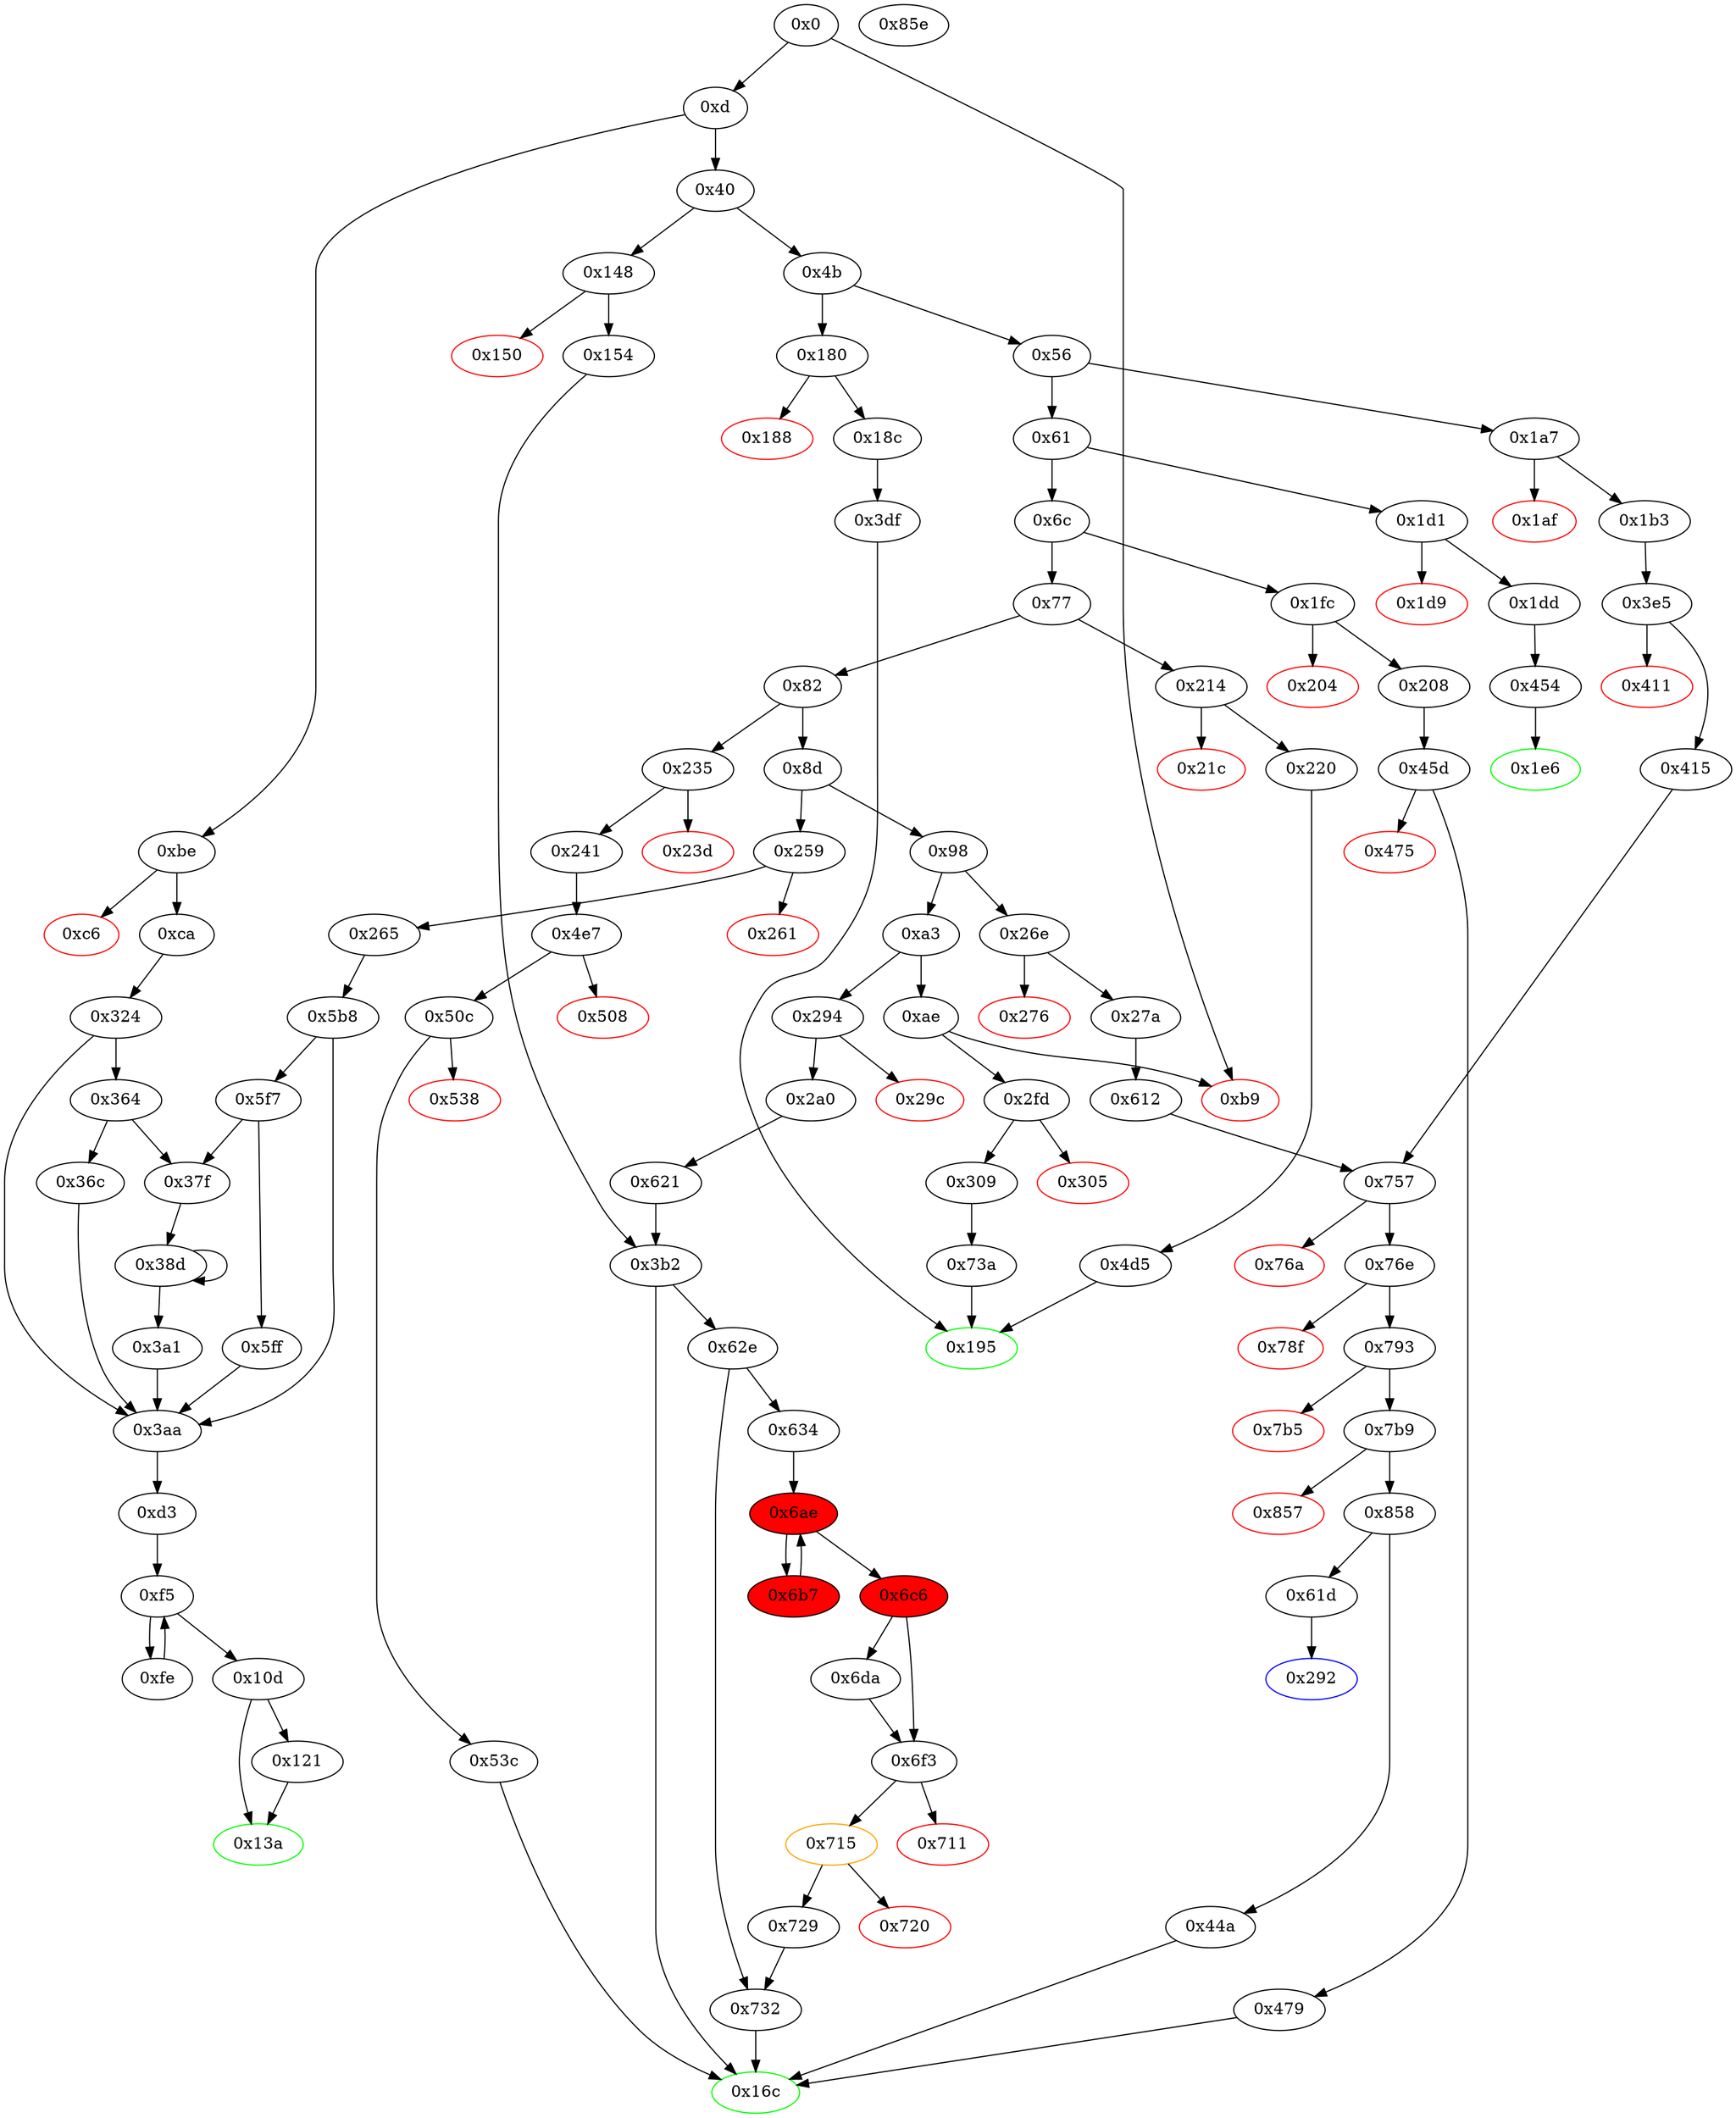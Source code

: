 digraph "" {
"0xd" [fillcolor=white, id="0xd", style=filled, tooltip="Block 0xd\n[0xd:0x3f]\n---\nPredecessors: [0x0]\nSuccessors: [0x40, 0xbe]\n---\n0xd PUSH4 0xffffffff\n0x12 PUSH29 0x100000000000000000000000000000000000000000000000000000000\n0x30 PUSH1 0x0\n0x32 CALLDATALOAD\n0x33 DIV\n0x34 AND\n0x35 PUSH4 0x6fdde03\n0x3a DUP2\n0x3b EQ\n0x3c PUSH2 0xbe\n0x3f JUMPI\n---\n0xd: V6 = 0xffffffff\n0x12: V7 = 0x100000000000000000000000000000000000000000000000000000000\n0x30: V8 = 0x0\n0x32: V9 = CALLDATALOAD 0x0\n0x33: V10 = DIV V9 0x100000000000000000000000000000000000000000000000000000000\n0x34: V11 = AND V10 0xffffffff\n0x35: V12 = 0x6fdde03\n0x3b: V13 = EQ V11 0x6fdde03\n0x3c: V14 = 0xbe\n0x3f: JUMPI 0xbe V13\n---\nEntry stack: []\nStack pops: 0\nStack additions: [V11]\nExit stack: [V11]\n\nDef sites:\n"];
"0x0" [fillcolor=white, id="0x0", style=filled, tooltip="Block 0x0\n[0x0:0xc]\n---\nPredecessors: []\nSuccessors: [0xd, 0xb9]\n---\n0x0 PUSH1 0x80\n0x2 PUSH1 0x40\n0x4 MSTORE\n0x5 PUSH1 0x4\n0x7 CALLDATASIZE\n0x8 LT\n0x9 PUSH2 0xb9\n0xc JUMPI\n---\n0x0: V0 = 0x80\n0x2: V1 = 0x40\n0x4: M[0x40] = 0x80\n0x5: V2 = 0x4\n0x7: V3 = CALLDATASIZE\n0x8: V4 = LT V3 0x4\n0x9: V5 = 0xb9\n0xc: JUMPI 0xb9 V4\n---\nEntry stack: []\nStack pops: 0\nStack additions: []\nExit stack: []\n\nDef sites:\n"];
"0x77" [fillcolor=white, id="0x77", style=filled, tooltip="Block 0x77\n[0x77:0x81]\n---\nPredecessors: [0x6c]\nSuccessors: [0x82, 0x214]\n---\n0x77 DUP1\n0x78 PUSH4 0x70a08231\n0x7d EQ\n0x7e PUSH2 0x214\n0x81 JUMPI\n---\n0x78: V30 = 0x70a08231\n0x7d: V31 = EQ 0x70a08231 V11\n0x7e: V32 = 0x214\n0x81: JUMPI 0x214 V31\n---\nEntry stack: [V11]\nStack pops: 1\nStack additions: [S0]\nExit stack: [V11]\n\nDef sites:\nV11: {0xd.0x34}\n"];
"0x3aa" [fillcolor=white, id="0x3aa", style=filled, tooltip="Block 0x3aa\n[0x3aa:0x3b1]\n---\nPredecessors: [0x324, 0x36c, 0x3a1, 0x5b8, 0x5ff]\nSuccessors: [0xd3]\n---\n0x3aa JUMPDEST\n0x3ab POP\n0x3ac POP\n0x3ad POP\n0x3ae POP\n0x3af POP\n0x3b0 DUP2\n0x3b1 JUMP\n---\n0x3aa: JUMPDEST \n0x3b1: JUMP 0xd3\n---\nEntry stack: [V11, 0xd3, S5, {0x0, 0x1}, S3, S2, S1, S0]\nStack pops: 7\nStack additions: [S6, S5]\nExit stack: [V11, 0xd3, S5]\n\nDef sites:\nV11: {0xd.0x34}\n0xd3: {0xca.0xcc, 0x265.0x267}\nS5: {0x5b8.0x5c0, 0x324.0x32c}\n{0x0, 0x1}: {0x5b8.0x5b9, 0x324.0x325}\nS3: {0x5b8.0x5d7, 0x324.0x344}\nS2: {0x3a1.0x3a8, 0x5b8.0x5ee, 0x324.0x35b, 0x5ff.0x60c, 0x36c.0x379}\nS1: {0x5b8.0x5b9, 0x38d.0x395, 0x324.0x325}\nS0: {0x5b8.0x5d7, 0x324.0x344, 0x37f.0x381}\n"];
"0x305" [color=red, fillcolor=white, id="0x305", style=filled, tooltip="Block 0x305\n[0x305:0x308]\n---\nPredecessors: [0x2fd]\nSuccessors: []\n---\n0x305 PUSH1 0x0\n0x307 DUP1\n0x308 REVERT\n---\n0x305: V258 = 0x0\n0x308: REVERT 0x0 0x0\n---\nEntry stack: [V11, V255]\nStack pops: 0\nStack additions: []\nExit stack: [V11, V255]\n\nDef sites:\nV11: {0xd.0x34}\nV255: {0x2fd.0x2fe}\n"];
"0x411" [color=red, fillcolor=white, id="0x411", style=filled, tooltip="Block 0x411\n[0x411:0x414]\n---\nPredecessors: [0x3e5]\nSuccessors: []\n---\n0x411 PUSH1 0x0\n0x413 DUP1\n0x414 REVERT\n---\n0x411: V356 = 0x0\n0x414: REVERT 0x0 0x0\n---\nEntry stack: [V11, 0x16c, V141, V144, V146, 0x0]\nStack pops: 0\nStack additions: []\nExit stack: [V11, 0x16c, V141, V144, V146, 0x0]\n\nDef sites:\nV11: {0xd.0x34}\n0x16c: {0x1b3.0x1b5}\nV141: {0x1b3.0x1c4}\nV144: {0x1b3.0x1c9}\nV146: {0x1b3.0x1cc}\n0x0: {0x3e5.0x3f0}\n"];
"0x858" [fillcolor=white, id="0x858", style=filled, tooltip="Block 0x858\n[0x858:0x85d]\n---\nPredecessors: [0x7b9]\nSuccessors: [0x44a, 0x61d]\n---\n0x858 JUMPDEST\n0x859 POP\n0x85a POP\n0x85b POP\n0x85c POP\n0x85d JUMP\n---\n0x858: JUMPDEST \n0x85d: JUMP {0x44a, 0x61d}\n---\nEntry stack: [V11, 0x16c, S8, S7, S6, S5, {0x44a, 0x61d}, S3, S2, S1, V663]\nStack pops: 5\nStack additions: []\nExit stack: [V11, 0x16c, S8, S7, S6, S5]\n\nDef sites:\nV11: {0xd.0x34}\n0x16c: {0x1b3.0x1b5}\nS8: {0x1b3.0x1c4, 0xd.0x34}\nS7: {0x1b3.0x1c9, 0x27a.0x27c}\nS6: {0x1b3.0x1cc, 0x27a.0x28a}\nS5: {0x27a.0x28d, 0x3e5.0x3f0}\n{0x44a, 0x61d}: {0x612.0x613, 0x415.0x440}\nS3: {0x1b3.0x1c4, 0x612.0x616}\nS2: {0x1b3.0x1c9, 0x27a.0x28a}\nS1: {0x1b3.0x1cc, 0x27a.0x28d}\nV663: {0x7b9.0x7ff}\n"];
"0x37f" [fillcolor=white, id="0x37f", style=filled, tooltip="Block 0x37f\n[0x37f:0x38c]\n---\nPredecessors: [0x364, 0x5f7]\nSuccessors: [0x38d]\n---\n0x37f JUMPDEST\n0x380 DUP3\n0x381 ADD\n0x382 SWAP2\n0x383 SWAP1\n0x384 PUSH1 0x0\n0x386 MSTORE\n0x387 PUSH1 0x20\n0x389 PUSH1 0x0\n0x38b SHA3\n0x38c SWAP1\n---\n0x37f: JUMPDEST \n0x381: V307 = ADD S2 S0\n0x384: V308 = 0x0\n0x386: M[0x0] = {0x0, 0x1}\n0x387: V309 = 0x20\n0x389: V310 = 0x0\n0x38b: V311 = SHA3 0x0 0x20\n---\nEntry stack: [V11, 0xd3, S5, {0x0, 0x1}, S3, S2, {0x0, 0x1}, S0]\nStack pops: 3\nStack additions: [V307, V311, S2]\nExit stack: [V11, 0xd3, S5, {0x0, 0x1}, S3, V307, V311, S2]\n\nDef sites:\nV11: {0xd.0x34}\n0xd3: {0xca.0xcc, 0x265.0x267}\nS5: {0x5b8.0x5c0, 0x324.0x32c}\n{0x0, 0x1}: {0x5b8.0x5b9, 0x324.0x325}\nS3: {0x5b8.0x5d7, 0x324.0x344}\nS2: {0x5b8.0x5ee, 0x324.0x35b}\n{0x0, 0x1}: {0x5b8.0x5b9, 0x324.0x325}\nS0: {0x5b8.0x5d7, 0x324.0x344}\n"];
"0x309" [fillcolor=white, id="0x309", style=filled, tooltip="Block 0x309\n[0x309:0x323]\n---\nPredecessors: [0x2fd]\nSuccessors: [0x73a]\n---\n0x309 JUMPDEST\n0x30a POP\n0x30b PUSH2 0x195\n0x30e PUSH1 0x1\n0x310 PUSH1 0xa0\n0x312 PUSH1 0x2\n0x314 EXP\n0x315 SUB\n0x316 PUSH1 0x4\n0x318 CALLDATALOAD\n0x319 DUP2\n0x31a AND\n0x31b SWAP1\n0x31c PUSH1 0x24\n0x31e CALLDATALOAD\n0x31f AND\n0x320 PUSH2 0x73a\n0x323 JUMP\n---\n0x309: JUMPDEST \n0x30b: V259 = 0x195\n0x30e: V260 = 0x1\n0x310: V261 = 0xa0\n0x312: V262 = 0x2\n0x314: V263 = EXP 0x2 0xa0\n0x315: V264 = SUB 0x10000000000000000000000000000000000000000 0x1\n0x316: V265 = 0x4\n0x318: V266 = CALLDATALOAD 0x4\n0x31a: V267 = AND 0xffffffffffffffffffffffffffffffffffffffff V266\n0x31c: V268 = 0x24\n0x31e: V269 = CALLDATALOAD 0x24\n0x31f: V270 = AND V269 0xffffffffffffffffffffffffffffffffffffffff\n0x320: V271 = 0x73a\n0x323: JUMP 0x73a\n---\nEntry stack: [V11, V255]\nStack pops: 1\nStack additions: [0x195, V267, V270]\nExit stack: [V11, 0x195, V267, V270]\n\nDef sites:\nV11: {0xd.0x34}\nV255: {0x2fd.0x2fe}\n"];
"0x18c" [fillcolor=white, id="0x18c", style=filled, tooltip="Block 0x18c\n[0x18c:0x194]\n---\nPredecessors: [0x180]\nSuccessors: [0x3df]\n---\n0x18c JUMPDEST\n0x18d POP\n0x18e PUSH2 0x195\n0x191 PUSH2 0x3df\n0x194 JUMP\n---\n0x18c: JUMPDEST \n0x18e: V121 = 0x195\n0x191: V122 = 0x3df\n0x194: JUMP 0x3df\n---\nEntry stack: [V11, V117]\nStack pops: 1\nStack additions: [0x195]\nExit stack: [V11, 0x195]\n\nDef sites:\nV11: {0xd.0x34}\nV117: {0x180.0x181}\n"];
"0x276" [color=red, fillcolor=white, id="0x276", style=filled, tooltip="Block 0x276\n[0x276:0x279]\n---\nPredecessors: [0x26e]\nSuccessors: []\n---\n0x276 PUSH1 0x0\n0x278 DUP1\n0x279 REVERT\n---\n0x276: V209 = 0x0\n0x279: REVERT 0x0 0x0\n---\nEntry stack: [V11, V206]\nStack pops: 0\nStack additions: []\nExit stack: [V11, V206]\n\nDef sites:\nV11: {0xd.0x34}\nV206: {0x26e.0x26f}\n"];
"0xb9" [color=red, fillcolor=white, id="0xb9", style=filled, tooltip="Block 0xb9\n[0xb9:0xbd]\n---\nPredecessors: [0x0, 0xae]\nSuccessors: []\n---\n0xb9 JUMPDEST\n0xba PUSH1 0x0\n0xbc DUP1\n0xbd REVERT\n---\n0xb9: JUMPDEST \n0xba: V48 = 0x0\n0xbd: REVERT 0x0 0x0\n---\nEntry stack: [V11]\nStack pops: 0\nStack additions: []\nExit stack: [V11]\n\nDef sites:\nV11: {0xd.0x34}\n"];
"0xa3" [fillcolor=white, id="0xa3", style=filled, tooltip="Block 0xa3\n[0xa3:0xad]\n---\nPredecessors: [0x98]\nSuccessors: [0xae, 0x294]\n---\n0xa3 DUP1\n0xa4 PUSH4 0xcae9ca51\n0xa9 EQ\n0xaa PUSH2 0x294\n0xad JUMPI\n---\n0xa4: V42 = 0xcae9ca51\n0xa9: V43 = EQ 0xcae9ca51 V11\n0xaa: V44 = 0x294\n0xad: JUMPI 0x294 V43\n---\nEntry stack: [V11]\nStack pops: 1\nStack additions: [S0]\nExit stack: [V11]\n\nDef sites:\nV11: {0xd.0x34}\n"];
"0x5ff" [fillcolor=white, id="0x5ff", style=filled, tooltip="Block 0x5ff\n[0x5ff:0x611]\n---\nPredecessors: [0x5f7]\nSuccessors: [0x3aa]\n---\n0x5ff PUSH2 0x100\n0x602 DUP1\n0x603 DUP4\n0x604 SLOAD\n0x605 DIV\n0x606 MUL\n0x607 DUP4\n0x608 MSTORE\n0x609 SWAP2\n0x60a PUSH1 0x20\n0x60c ADD\n0x60d SWAP2\n0x60e PUSH2 0x3aa\n0x611 JUMP\n---\n0x5ff: V502 = 0x100\n0x604: V503 = S[0x1]\n0x605: V504 = DIV V503 0x100\n0x606: V505 = MUL V504 0x100\n0x608: M[V496] = V505\n0x60a: V506 = 0x20\n0x60c: V507 = ADD 0x20 V496\n0x60e: V508 = 0x3aa\n0x611: JUMP 0x3aa\n---\nEntry stack: [V11, 0xd3, V478, 0x1, V489, V496, 0x1, V489]\nStack pops: 3\nStack additions: [V507, S1, S0]\nExit stack: [V11, 0xd3, V478, 0x1, V489, V507, 0x1, V489]\n\nDef sites:\nV11: {0xd.0x34}\n0xd3: {0x265.0x267}\nV478: {0x5b8.0x5c0}\n0x1: {0x5b8.0x5b9}\nV489: {0x5b8.0x5d7}\nV496: {0x5b8.0x5ee}\n0x1: {0x5b8.0x5b9}\nV489: {0x5b8.0x5d7}\n"];
"0x2fd" [fillcolor=white, id="0x2fd", style=filled, tooltip="Block 0x2fd\n[0x2fd:0x304]\n---\nPredecessors: [0xae]\nSuccessors: [0x305, 0x309]\n---\n0x2fd JUMPDEST\n0x2fe CALLVALUE\n0x2ff DUP1\n0x300 ISZERO\n0x301 PUSH2 0x309\n0x304 JUMPI\n---\n0x2fd: JUMPDEST \n0x2fe: V255 = CALLVALUE\n0x300: V256 = ISZERO V255\n0x301: V257 = 0x309\n0x304: JUMPI 0x309 V256\n---\nEntry stack: [V11]\nStack pops: 0\nStack additions: [V255]\nExit stack: [V11, V255]\n\nDef sites:\nV11: {0xd.0x34}\n"];
"0x711" [color=red, fillcolor=white, id="0x711", style=filled, tooltip="Block 0x711\n[0x711:0x714]\n---\nPredecessors: [0x6f3]\nSuccessors: []\n---\n0x711 PUSH1 0x0\n0x713 DUP1\n0x714 REVERT\n---\n0x711: V582 = 0x0\n0x714: REVERT 0x0 0x0\n---\nEntry stack: [V11, 0x16c, V247, V249, V227, 0x0, S10, V540, 0x8f4ffcb1, S7, 0x0, V575, V576, V575, 0x0, V540, V579]\nStack pops: 0\nStack additions: []\nExit stack: [V11, 0x16c, V247, V249, V227, 0x0, S10, V540, 0x8f4ffcb1, S7, 0x0, V575, V576, V575, 0x0, V540, V579]\n\nDef sites:\nV11: {0xd.0x34}\n0x16c: {0x2a0.0x2c4}\nV247: {0x2a0.0x2d2}\nV249: {0x2a0.0x2d7}\nV227: {0x2a0.0x2a5}\n0x0: {0x621.0x622}\nS10: {0x2a0.0x2d2, 0xd.0x34}\nV540: {0x634.0x68c}\n0x8f4ffcb1: {0x634.0x68e}\nS7: {0x6da.0x6f0, 0x6c6.0x6cf}\n0x0: {0x6f3.0x6fc}\nV575: {0x6f3.0x700}\nV576: {0x6f3.0x703}\nV575: {0x6f3.0x700}\n0x0: {0x6f3.0x705}\nV540: {0x634.0x68c}\nV579: {0x6f3.0x70a}\n"];
"0x1a7" [fillcolor=white, id="0x1a7", style=filled, tooltip="Block 0x1a7\n[0x1a7:0x1ae]\n---\nPredecessors: [0x56]\nSuccessors: [0x1af, 0x1b3]\n---\n0x1a7 JUMPDEST\n0x1a8 CALLVALUE\n0x1a9 DUP1\n0x1aa ISZERO\n0x1ab PUSH2 0x1b3\n0x1ae JUMPI\n---\n0x1a7: JUMPDEST \n0x1a8: V129 = CALLVALUE\n0x1aa: V130 = ISZERO V129\n0x1ab: V131 = 0x1b3\n0x1ae: JUMPI 0x1b3 V130\n---\nEntry stack: [V11]\nStack pops: 0\nStack additions: [V129]\nExit stack: [V11, V129]\n\nDef sites:\nV11: {0xd.0x34}\n"];
"0x27a" [fillcolor=white, id="0x27a", style=filled, tooltip="Block 0x27a\n[0x27a:0x291]\n---\nPredecessors: [0x26e]\nSuccessors: [0x612]\n---\n0x27a JUMPDEST\n0x27b POP\n0x27c PUSH2 0x292\n0x27f PUSH1 0x1\n0x281 PUSH1 0xa0\n0x283 PUSH1 0x2\n0x285 EXP\n0x286 SUB\n0x287 PUSH1 0x4\n0x289 CALLDATALOAD\n0x28a AND\n0x28b PUSH1 0x24\n0x28d CALLDATALOAD\n0x28e PUSH2 0x612\n0x291 JUMP\n---\n0x27a: JUMPDEST \n0x27c: V210 = 0x292\n0x27f: V211 = 0x1\n0x281: V212 = 0xa0\n0x283: V213 = 0x2\n0x285: V214 = EXP 0x2 0xa0\n0x286: V215 = SUB 0x10000000000000000000000000000000000000000 0x1\n0x287: V216 = 0x4\n0x289: V217 = CALLDATALOAD 0x4\n0x28a: V218 = AND V217 0xffffffffffffffffffffffffffffffffffffffff\n0x28b: V219 = 0x24\n0x28d: V220 = CALLDATALOAD 0x24\n0x28e: V221 = 0x612\n0x291: JUMP 0x612\n---\nEntry stack: [V11, V206]\nStack pops: 1\nStack additions: [0x292, V218, V220]\nExit stack: [V11, 0x292, V218, V220]\n\nDef sites:\nV11: {0xd.0x34}\nV206: {0x26e.0x26f}\n"];
"0x292" [color=blue, fillcolor=white, id="0x292", style=filled, tooltip="Block 0x292\n[0x292:0x293]\n---\nPredecessors: [0x61d]\nSuccessors: []\n---\n0x292 JUMPDEST\n0x293 STOP\n---\n0x292: JUMPDEST \n0x293: STOP \n---\nEntry stack: [V11, 0x16c, S0]\nStack pops: 0\nStack additions: []\nExit stack: [V11, 0x16c, S0]\n\nDef sites:\nV11: {0xd.0x34}\n0x16c: {0x1b3.0x1b5}\nS0: {0x1b3.0x1c4, 0xd.0x34}\n"];
"0x21c" [color=red, fillcolor=white, id="0x21c", style=filled, tooltip="Block 0x21c\n[0x21c:0x21f]\n---\nPredecessors: [0x214]\nSuccessors: []\n---\n0x21c PUSH1 0x0\n0x21e DUP1\n0x21f REVERT\n---\n0x21c: V173 = 0x0\n0x21f: REVERT 0x0 0x0\n---\nEntry stack: [V11, V170]\nStack pops: 0\nStack additions: []\nExit stack: [V11, V170]\n\nDef sites:\nV11: {0xd.0x34}\nV170: {0x214.0x215}\n"];
"0x621" [fillcolor=white, id="0x621", style=filled, tooltip="Block 0x621\n[0x621:0x62d]\n---\nPredecessors: [0x2a0]\nSuccessors: [0x3b2]\n---\n0x621 JUMPDEST\n0x622 PUSH1 0x0\n0x624 DUP4\n0x625 PUSH2 0x62e\n0x628 DUP2\n0x629 DUP6\n0x62a PUSH2 0x3b2\n0x62d JUMP\n---\n0x621: JUMPDEST \n0x622: V512 = 0x0\n0x625: V513 = 0x62e\n0x62a: V514 = 0x3b2\n0x62d: JUMP 0x3b2\n---\nEntry stack: [V11, 0x16c, V247, V249, V227]\nStack pops: 3\nStack additions: [S2, S1, S0, 0x0, S2, 0x62e, S2, S1]\nExit stack: [V11, 0x16c, V247, V249, V227, 0x0, V247, 0x62e, V247, V249]\n\nDef sites:\nV11: {0xd.0x34}\n0x16c: {0x2a0.0x2c4}\nV247: {0x2a0.0x2d2}\nV249: {0x2a0.0x2d7}\nV227: {0x2a0.0x2a5}\n"];
"0x715" [color=orange, fillcolor=white, id="0x715", style=filled, tooltip="Block 0x715\n[0x715:0x71f]\n---\nPredecessors: [0x6f3]\nSuccessors: [0x720, 0x729]\n---\n0x715 JUMPDEST\n0x716 POP\n0x717 GAS\n0x718 CALL\n0x719 ISZERO\n0x71a DUP1\n0x71b ISZERO\n0x71c PUSH2 0x729\n0x71f JUMPI\n---\n0x715: JUMPDEST \n0x717: V583 = GAS\n0x718: V584 = CALL V583 V540 0x0 V575 V576 V575 0x0\n0x719: V585 = ISZERO V584\n0x71b: V586 = ISZERO V585\n0x71c: V587 = 0x729\n0x71f: JUMPI 0x729 V586\n---\nEntry stack: [V11, 0x16c, V247, V249, V227, 0x0, S10, V540, 0x8f4ffcb1, S7, 0x0, V575, V576, V575, 0x0, V540, V579]\nStack pops: 7\nStack additions: [V585]\nExit stack: [V11, 0x16c, V247, V249, V227, 0x0, S10, V540, 0x8f4ffcb1, S7, V585]\n\nDef sites:\nV11: {0xd.0x34}\n0x16c: {0x2a0.0x2c4}\nV247: {0x2a0.0x2d2}\nV249: {0x2a0.0x2d7}\nV227: {0x2a0.0x2a5}\n0x0: {0x621.0x622}\nS10: {0x2a0.0x2d2, 0xd.0x34}\nV540: {0x634.0x68c}\n0x8f4ffcb1: {0x634.0x68e}\nS7: {0x6da.0x6f0, 0x6c6.0x6cf}\n0x0: {0x6f3.0x6fc}\nV575: {0x6f3.0x700}\nV576: {0x6f3.0x703}\nV575: {0x6f3.0x700}\n0x0: {0x6f3.0x705}\nV540: {0x634.0x68c}\nV579: {0x6f3.0x70a}\n"];
"0x62e" [fillcolor=white, id="0x62e", style=filled, tooltip="Block 0x62e\n[0x62e:0x633]\n---\nPredecessors: [0x3b2]\nSuccessors: [0x634, 0x732]\n---\n0x62e JUMPDEST\n0x62f ISZERO\n0x630 PUSH2 0x732\n0x633 JUMPI\n---\n0x62e: JUMPDEST \n0x62f: V515 = ISZERO 0x1\n0x630: V516 = 0x732\n0x633: JUMPI 0x732 0x0\n---\nEntry stack: [V11, 0x16c, V247, V249, V227, 0x0, S1, 0x1]\nStack pops: 1\nStack additions: []\nExit stack: [V11, 0x16c, V247, V249, V227, 0x0, S1]\n\nDef sites:\nV11: {0xd.0x34}\n0x16c: {0x2a0.0x2c4}\nV247: {0x2a0.0x2d2}\nV249: {0x2a0.0x2d7}\nV227: {0x2a0.0x2a5}\n0x0: {0x621.0x622}\nS1: {0x2a0.0x2d2, 0xd.0x34}\n0x1: {0x3b2.0x3db}\n"];
"0x38d" [fillcolor=white, id="0x38d", style=filled, tooltip="Block 0x38d\n[0x38d:0x3a0]\n---\nPredecessors: [0x37f, 0x38d]\nSuccessors: [0x38d, 0x3a1]\n---\n0x38d JUMPDEST\n0x38e DUP2\n0x38f SLOAD\n0x390 DUP2\n0x391 MSTORE\n0x392 SWAP1\n0x393 PUSH1 0x1\n0x395 ADD\n0x396 SWAP1\n0x397 PUSH1 0x20\n0x399 ADD\n0x39a DUP1\n0x39b DUP4\n0x39c GT\n0x39d PUSH2 0x38d\n0x3a0 JUMPI\n---\n0x38d: JUMPDEST \n0x38f: V312 = S[S1]\n0x391: M[S0] = V312\n0x393: V313 = 0x1\n0x395: V314 = ADD 0x1 S1\n0x397: V315 = 0x20\n0x399: V316 = ADD 0x20 S0\n0x39c: V317 = GT V307 V316\n0x39d: V318 = 0x38d\n0x3a0: JUMPI 0x38d V317\n---\nEntry stack: [V11, 0xd3, S5, {0x0, 0x1}, S3, V307, S1, S0]\nStack pops: 3\nStack additions: [S2, V314, V316]\nExit stack: [V11, 0xd3, S5, {0x0, 0x1}, S3, V307, V314, V316]\n\nDef sites:\nV11: {0xd.0x34}\n0xd3: {0xca.0xcc, 0x265.0x267}\nS5: {0x5b8.0x5c0, 0x324.0x32c}\n{0x0, 0x1}: {0x5b8.0x5b9, 0x324.0x325}\nS3: {0x5b8.0x5d7, 0x324.0x344}\nV307: {0x37f.0x381}\nS1: {0x38d.0x395, 0x37f.0x38b}\nS0: {0x5b8.0x5ee, 0x38d.0x399, 0x324.0x35b}\n"];
"0x3b2" [fillcolor=white, id="0x3b2", style=filled, tooltip="Block 0x3b2\n[0x3b2:0x3de]\n---\nPredecessors: [0x154, 0x621]\nSuccessors: [0x16c, 0x62e]\n---\n0x3b2 JUMPDEST\n0x3b3 CALLER\n0x3b4 PUSH1 0x0\n0x3b6 SWAP1\n0x3b7 DUP2\n0x3b8 MSTORE\n0x3b9 PUSH1 0x5\n0x3bb PUSH1 0x20\n0x3bd SWAP1\n0x3be DUP2\n0x3bf MSTORE\n0x3c0 PUSH1 0x40\n0x3c2 DUP1\n0x3c3 DUP4\n0x3c4 SHA3\n0x3c5 PUSH1 0x1\n0x3c7 PUSH1 0xa0\n0x3c9 PUSH1 0x2\n0x3cb EXP\n0x3cc SUB\n0x3cd SWAP6\n0x3ce SWAP1\n0x3cf SWAP6\n0x3d0 AND\n0x3d1 DUP4\n0x3d2 MSTORE\n0x3d3 SWAP4\n0x3d4 SWAP1\n0x3d5 MSTORE\n0x3d6 SWAP2\n0x3d7 SWAP1\n0x3d8 SWAP2\n0x3d9 SHA3\n0x3da SSTORE\n0x3db PUSH1 0x1\n0x3dd SWAP1\n0x3de JUMP\n---\n0x3b2: JUMPDEST \n0x3b3: V323 = CALLER\n0x3b4: V324 = 0x0\n0x3b8: M[0x0] = V323\n0x3b9: V325 = 0x5\n0x3bb: V326 = 0x20\n0x3bf: M[0x20] = 0x5\n0x3c0: V327 = 0x40\n0x3c4: V328 = SHA3 0x0 0x40\n0x3c5: V329 = 0x1\n0x3c7: V330 = 0xa0\n0x3c9: V331 = 0x2\n0x3cb: V332 = EXP 0x2 0xa0\n0x3cc: V333 = SUB 0x10000000000000000000000000000000000000000 0x1\n0x3d0: V334 = AND 0xffffffffffffffffffffffffffffffffffffffff S1\n0x3d2: M[0x0] = V334\n0x3d5: M[0x20] = V328\n0x3d9: V335 = SHA3 0x0 0x40\n0x3da: S[V335] = S0\n0x3db: V336 = 0x1\n0x3de: JUMP {0x16c, 0x62e}\n---\nEntry stack: [V11, 0x16c, V247, V249, V227, 0x0, S3, {0x16c, 0x62e}, S1, S0]\nStack pops: 3\nStack additions: [0x1]\nExit stack: [V11, 0x16c, V247, V249, V227, 0x0, S3, 0x1]\n\nDef sites:\nV11: {0xd.0x34}\n0x16c: {0x2a0.0x2c4}\nV247: {0x2a0.0x2d2}\nV249: {0x2a0.0x2d7}\nV227: {0x2a0.0x2a5}\n0x0: {0x621.0x622}\nS3: {0x2a0.0x2d2, 0xd.0x34}\n{0x16c, 0x62e}: {0x621.0x625, 0x154.0x156}\nS1: {0x2a0.0x2d2, 0x154.0x164}\nS0: {0x2a0.0x2d7, 0x154.0x167}\n"];
"0x61d" [fillcolor=white, id="0x61d", style=filled, tooltip="Block 0x61d\n[0x61d:0x620]\n---\nPredecessors: [0x858]\nSuccessors: [0x292]\n---\n0x61d JUMPDEST\n0x61e POP\n0x61f POP\n0x620 JUMP\n---\n0x61d: JUMPDEST \n0x620: JUMP S2\n---\nEntry stack: [V11, 0x16c, S3, S2, S1, S0]\nStack pops: 3\nStack additions: []\nExit stack: [V11, 0x16c, S3]\n\nDef sites:\nV11: {0xd.0x34}\n0x16c: {0x1b3.0x1b5}\nS3: {0x1b3.0x1c4, 0xd.0x34}\nS2: {0x1b3.0x1c9, 0x27a.0x27c}\nS1: {0x1b3.0x1cc, 0x27a.0x28a}\nS0: {0x27a.0x28d, 0x3e5.0x3f0}\n"];
"0x208" [fillcolor=white, id="0x208", style=filled, tooltip="Block 0x208\n[0x208:0x213]\n---\nPredecessors: [0x1fc]\nSuccessors: [0x45d]\n---\n0x208 JUMPDEST\n0x209 POP\n0x20a PUSH2 0x16c\n0x20d PUSH1 0x4\n0x20f CALLDATALOAD\n0x210 PUSH2 0x45d\n0x213 JUMP\n---\n0x208: JUMPDEST \n0x20a: V166 = 0x16c\n0x20d: V167 = 0x4\n0x20f: V168 = CALLDATALOAD 0x4\n0x210: V169 = 0x45d\n0x213: JUMP 0x45d\n---\nEntry stack: [V11, V162]\nStack pops: 1\nStack additions: [0x16c, V168]\nExit stack: [V11, 0x16c, V168]\n\nDef sites:\nV11: {0xd.0x34}\nV162: {0x1fc.0x1fd}\n"];
"0x61" [fillcolor=white, id="0x61", style=filled, tooltip="Block 0x61\n[0x61:0x6b]\n---\nPredecessors: [0x56]\nSuccessors: [0x6c, 0x1d1]\n---\n0x61 DUP1\n0x62 PUSH4 0x313ce567\n0x67 EQ\n0x68 PUSH2 0x1d1\n0x6b JUMPI\n---\n0x62: V24 = 0x313ce567\n0x67: V25 = EQ 0x313ce567 V11\n0x68: V26 = 0x1d1\n0x6b: JUMPI 0x1d1 V25\n---\nEntry stack: [V11]\nStack pops: 1\nStack additions: [S0]\nExit stack: [V11]\n\nDef sites:\nV11: {0xd.0x34}\n"];
"0x188" [color=red, fillcolor=white, id="0x188", style=filled, tooltip="Block 0x188\n[0x188:0x18b]\n---\nPredecessors: [0x180]\nSuccessors: []\n---\n0x188 PUSH1 0x0\n0x18a DUP1\n0x18b REVERT\n---\n0x188: V120 = 0x0\n0x18b: REVERT 0x0 0x0\n---\nEntry stack: [V11, V117]\nStack pops: 0\nStack additions: []\nExit stack: [V11, V117]\n\nDef sites:\nV11: {0xd.0x34}\nV117: {0x180.0x181}\n"];
"0x7b5" [color=red, fillcolor=white, id="0x7b5", style=filled, tooltip="Block 0x7b5\n[0x7b5:0x7b8]\n---\nPredecessors: [0x793]\nSuccessors: []\n---\n0x7b5 PUSH1 0x0\n0x7b7 DUP1\n0x7b8 REVERT\n---\n0x7b5: V642 = 0x0\n0x7b8: REVERT 0x0 0x0\n---\nEntry stack: [V11, 0x16c, S8, S7, S6, S5, {0x44a, 0x61d}, S3, S2, S1, 0x0]\nStack pops: 0\nStack additions: []\nExit stack: [V11, 0x16c, S8, S7, S6, S5, {0x44a, 0x61d}, S3, S2, S1, 0x0]\n\nDef sites:\nV11: {0xd.0x34}\n0x16c: {0x1b3.0x1b5}\nS8: {0x1b3.0x1c4, 0xd.0x34}\nS7: {0x1b3.0x1c9, 0x27a.0x27c}\nS6: {0x1b3.0x1cc, 0x27a.0x28a}\nS5: {0x27a.0x28d, 0x3e5.0x3f0}\n{0x44a, 0x61d}: {0x612.0x613, 0x415.0x440}\nS3: {0x1b3.0x1c4, 0x612.0x616}\nS2: {0x1b3.0x1c9, 0x27a.0x28a}\nS1: {0x1b3.0x1cc, 0x27a.0x28d}\n0x0: {0x757_0x612.0x758, 0x757_0x415.0x758}\n"];
"0x82" [fillcolor=white, id="0x82", style=filled, tooltip="Block 0x82\n[0x82:0x8c]\n---\nPredecessors: [0x77]\nSuccessors: [0x8d, 0x235]\n---\n0x82 DUP1\n0x83 PUSH4 0x79cc6790\n0x88 EQ\n0x89 PUSH2 0x235\n0x8c JUMPI\n---\n0x83: V33 = 0x79cc6790\n0x88: V34 = EQ 0x79cc6790 V11\n0x89: V35 = 0x235\n0x8c: JUMPI 0x235 V34\n---\nEntry stack: [V11]\nStack pops: 1\nStack additions: [S0]\nExit stack: [V11]\n\nDef sites:\nV11: {0xd.0x34}\n"];
"0x479" [fillcolor=white, id="0x479", style=filled, tooltip="Block 0x479\n[0x479:0x4d4]\n---\nPredecessors: [0x45d]\nSuccessors: [0x16c]\n---\n0x479 JUMPDEST\n0x47a CALLER\n0x47b PUSH1 0x0\n0x47d DUP2\n0x47e DUP2\n0x47f MSTORE\n0x480 PUSH1 0x4\n0x482 PUSH1 0x20\n0x484 SWAP1\n0x485 DUP2\n0x486 MSTORE\n0x487 PUSH1 0x40\n0x489 SWAP2\n0x48a DUP3\n0x48b SWAP1\n0x48c SHA3\n0x48d DUP1\n0x48e SLOAD\n0x48f DUP7\n0x490 SWAP1\n0x491 SUB\n0x492 SWAP1\n0x493 SSTORE\n0x494 PUSH1 0x3\n0x496 DUP1\n0x497 SLOAD\n0x498 DUP7\n0x499 SWAP1\n0x49a SUB\n0x49b SWAP1\n0x49c SSTORE\n0x49d DUP2\n0x49e MLOAD\n0x49f DUP6\n0x4a0 DUP2\n0x4a1 MSTORE\n0x4a2 SWAP2\n0x4a3 MLOAD\n0x4a4 PUSH32 0xcc16f5dbb4873280815c1ee09dbd06736cffcc184412cf7a71a0fdb75d397ca5\n0x4c5 SWAP3\n0x4c6 DUP2\n0x4c7 SWAP1\n0x4c8 SUB\n0x4c9 SWAP1\n0x4ca SWAP2\n0x4cb ADD\n0x4cc SWAP1\n0x4cd LOG2\n0x4ce POP\n0x4cf PUSH1 0x1\n0x4d1 SWAP2\n0x4d2 SWAP1\n0x4d3 POP\n0x4d4 JUMP\n---\n0x479: JUMPDEST \n0x47a: V390 = CALLER\n0x47b: V391 = 0x0\n0x47f: M[0x0] = V390\n0x480: V392 = 0x4\n0x482: V393 = 0x20\n0x486: M[0x20] = 0x4\n0x487: V394 = 0x40\n0x48c: V395 = SHA3 0x0 0x40\n0x48e: V396 = S[V395]\n0x491: V397 = SUB V396 V168\n0x493: S[V395] = V397\n0x494: V398 = 0x3\n0x497: V399 = S[0x3]\n0x49a: V400 = SUB V399 V168\n0x49c: S[0x3] = V400\n0x49e: V401 = M[0x40]\n0x4a1: M[V401] = V168\n0x4a3: V402 = M[0x40]\n0x4a4: V403 = 0xcc16f5dbb4873280815c1ee09dbd06736cffcc184412cf7a71a0fdb75d397ca5\n0x4c8: V404 = SUB V401 V402\n0x4cb: V405 = ADD 0x20 V404\n0x4cd: LOG V402 V405 0xcc16f5dbb4873280815c1ee09dbd06736cffcc184412cf7a71a0fdb75d397ca5 V390\n0x4cf: V406 = 0x1\n0x4d4: JUMP 0x16c\n---\nEntry stack: [V11, 0x16c, V168, 0x0]\nStack pops: 3\nStack additions: [0x1]\nExit stack: [V11, 0x1]\n\nDef sites:\nV11: {0xd.0x34}\n0x16c: {0x208.0x20a}\nV168: {0x208.0x20f}\n0x0: {0x45d.0x45f}\n"];
"0x13a" [color=green, fillcolor=white, id="0x13a", style=filled, tooltip="Block 0x13a\n[0x13a:0x147]\n---\nPredecessors: [0x10d, 0x121]\nSuccessors: []\n---\n0x13a JUMPDEST\n0x13b POP\n0x13c SWAP3\n0x13d POP\n0x13e POP\n0x13f POP\n0x140 PUSH1 0x40\n0x142 MLOAD\n0x143 DUP1\n0x144 SWAP2\n0x145 SUB\n0x146 SWAP1\n0x147 RETURN\n---\n0x13a: JUMPDEST \n0x140: V90 = 0x40\n0x142: V91 = M[0x40]\n0x145: V92 = SUB S1 V91\n0x147: RETURN V91 V92\n---\nEntry stack: [V11, 0xd3, S4, V56, V56, S1, V75]\nStack pops: 5\nStack additions: []\nExit stack: [V11, 0xd3]\n\nDef sites:\nV11: {0xd.0x34}\n0xd3: {0xca.0xcc, 0x265.0x267}\nS4: {0x5b8.0x5c0, 0x324.0x32c}\nV56: {0xd3.0xd7}\nV56: {0xd3.0xd7}\nS1: {0x121.0x137, 0x10d.0x116}\nV75: {0x10d.0x11a}\n"];
"0x85e" [fillcolor=white, id="0x85e", style=filled, tooltip="Block 0x85e\n[0x85e:0x889]\n---\nPredecessors: []\nSuccessors: []\n---\n0x85e STOP\n0x85f LOG1\n0x860 PUSH6 0x627a7a723058\n0x867 SHA3\n0x868 SWAP7\n0x869 MISSING 0xf9\n0x86a LOG2\n0x86b MISSING 0x4f\n0x86c MISSING 0xa9\n0x86d ORIGIN\n0x86e DIFFICULTY\n0x86f SWAP13\n0x870 DUP4\n0x871 CALLDATASIZE\n0x872 MISSING 0xcb\n0x873 MISSING 0xc\n0x874 MISSING 0xb8\n0x875 PUSH20 0x555e0a863a0bf2ff063f5bcd8c2360d71d500029\n---\n0x85e: STOP \n0x85f: LOG S0 S1 S2\n0x860: V685 = 0x627a7a723058\n0x867: V686 = SHA3 0x627a7a723058 S3\n0x869: MISSING 0xf9\n0x86a: LOG S0 S1 S2 S3\n0x86b: MISSING 0x4f\n0x86c: MISSING 0xa9\n0x86d: V687 = ORIGIN\n0x86e: V688 = DIFFICULTY\n0x871: V689 = CALLDATASIZE\n0x872: MISSING 0xcb\n0x873: MISSING 0xc\n0x874: MISSING 0xb8\n0x875: V690 = 0x555e0a863a0bf2ff063f5bcd8c2360d71d500029\n---\nEntry stack: []\nStack pops: 0\nStack additions: [S10, S4, S5, S6, S7, S8, S9, V686, V689, S1, S11, V687, S0, S1, S2, S3, S4, S5, S6, S7, S8, S9, S10, V688, 0x555e0a863a0bf2ff063f5bcd8c2360d71d500029]\nExit stack: []\n\nDef sites:\n"];
"0x40" [fillcolor=white, id="0x40", style=filled, tooltip="Block 0x40\n[0x40:0x4a]\n---\nPredecessors: [0xd]\nSuccessors: [0x4b, 0x148]\n---\n0x40 DUP1\n0x41 PUSH4 0x95ea7b3\n0x46 EQ\n0x47 PUSH2 0x148\n0x4a JUMPI\n---\n0x41: V15 = 0x95ea7b3\n0x46: V16 = EQ 0x95ea7b3 V11\n0x47: V17 = 0x148\n0x4a: JUMPI 0x148 V16\n---\nEntry stack: [V11]\nStack pops: 1\nStack additions: [S0]\nExit stack: [V11]\n\nDef sites:\nV11: {0xd.0x34}\n"];
"0x53c" [fillcolor=white, id="0x53c", style=filled, tooltip="Block 0x53c\n[0x53c:0x5b7]\n---\nPredecessors: [0x50c]\nSuccessors: [0x16c]\n---\n0x53c JUMPDEST\n0x53d PUSH1 0x1\n0x53f PUSH1 0xa0\n0x541 PUSH1 0x2\n0x543 EXP\n0x544 SUB\n0x545 DUP4\n0x546 AND\n0x547 PUSH1 0x0\n0x549 DUP2\n0x54a DUP2\n0x54b MSTORE\n0x54c PUSH1 0x4\n0x54e PUSH1 0x20\n0x550 SWAP1\n0x551 DUP2\n0x552 MSTORE\n0x553 PUSH1 0x40\n0x555 DUP1\n0x556 DUP4\n0x557 SHA3\n0x558 DUP1\n0x559 SLOAD\n0x55a DUP8\n0x55b SWAP1\n0x55c SUB\n0x55d SWAP1\n0x55e SSTORE\n0x55f PUSH1 0x5\n0x561 DUP3\n0x562 MSTORE\n0x563 DUP1\n0x564 DUP4\n0x565 SHA3\n0x566 CALLER\n0x567 DUP5\n0x568 MSTORE\n0x569 DUP3\n0x56a MSTORE\n0x56b SWAP2\n0x56c DUP3\n0x56d SWAP1\n0x56e SHA3\n0x56f DUP1\n0x570 SLOAD\n0x571 DUP7\n0x572 SWAP1\n0x573 SUB\n0x574 SWAP1\n0x575 SSTORE\n0x576 PUSH1 0x3\n0x578 DUP1\n0x579 SLOAD\n0x57a DUP7\n0x57b SWAP1\n0x57c SUB\n0x57d SWAP1\n0x57e SSTORE\n0x57f DUP2\n0x580 MLOAD\n0x581 DUP6\n0x582 DUP2\n0x583 MSTORE\n0x584 SWAP2\n0x585 MLOAD\n0x586 PUSH32 0xcc16f5dbb4873280815c1ee09dbd06736cffcc184412cf7a71a0fdb75d397ca5\n0x5a7 SWAP3\n0x5a8 DUP2\n0x5a9 SWAP1\n0x5aa SUB\n0x5ab SWAP1\n0x5ac SWAP2\n0x5ad ADD\n0x5ae SWAP1\n0x5af LOG2\n0x5b0 POP\n0x5b1 PUSH1 0x1\n0x5b3 SWAP3\n0x5b4 SWAP2\n0x5b5 POP\n0x5b6 POP\n0x5b7 JUMP\n---\n0x53c: JUMPDEST \n0x53d: V447 = 0x1\n0x53f: V448 = 0xa0\n0x541: V449 = 0x2\n0x543: V450 = EXP 0x2 0xa0\n0x544: V451 = SUB 0x10000000000000000000000000000000000000000 0x1\n0x546: V452 = AND V196 0xffffffffffffffffffffffffffffffffffffffff\n0x547: V453 = 0x0\n0x54b: M[0x0] = V452\n0x54c: V454 = 0x4\n0x54e: V455 = 0x20\n0x552: M[0x20] = 0x4\n0x553: V456 = 0x40\n0x557: V457 = SHA3 0x0 0x40\n0x559: V458 = S[V457]\n0x55c: V459 = SUB V458 V198\n0x55e: S[V457] = V459\n0x55f: V460 = 0x5\n0x562: M[0x20] = 0x5\n0x565: V461 = SHA3 0x0 0x40\n0x566: V462 = CALLER\n0x568: M[0x0] = V462\n0x56a: M[0x20] = V461\n0x56e: V463 = SHA3 0x0 0x40\n0x570: V464 = S[V463]\n0x573: V465 = SUB V464 V198\n0x575: S[V463] = V465\n0x576: V466 = 0x3\n0x579: V467 = S[0x3]\n0x57c: V468 = SUB V467 V198\n0x57e: S[0x3] = V468\n0x580: V469 = M[0x40]\n0x583: M[V469] = V198\n0x585: V470 = M[0x40]\n0x586: V471 = 0xcc16f5dbb4873280815c1ee09dbd06736cffcc184412cf7a71a0fdb75d397ca5\n0x5aa: V472 = SUB V469 V470\n0x5ad: V473 = ADD 0x20 V472\n0x5af: LOG V470 V473 0xcc16f5dbb4873280815c1ee09dbd06736cffcc184412cf7a71a0fdb75d397ca5 V452\n0x5b1: V474 = 0x1\n0x5b7: JUMP 0x16c\n---\nEntry stack: [V11, 0x16c, V196, V198, 0x0]\nStack pops: 4\nStack additions: [0x1]\nExit stack: [V11, 0x1]\n\nDef sites:\nV11: {0xd.0x34}\n0x16c: {0x241.0x243}\nV196: {0x241.0x251}\nV198: {0x241.0x254}\n0x0: {0x4e7.0x4f2}\n"];
"0x241" [fillcolor=white, id="0x241", style=filled, tooltip="Block 0x241\n[0x241:0x258]\n---\nPredecessors: [0x235]\nSuccessors: [0x4e7]\n---\n0x241 JUMPDEST\n0x242 POP\n0x243 PUSH2 0x16c\n0x246 PUSH1 0x1\n0x248 PUSH1 0xa0\n0x24a PUSH1 0x2\n0x24c EXP\n0x24d SUB\n0x24e PUSH1 0x4\n0x250 CALLDATALOAD\n0x251 AND\n0x252 PUSH1 0x24\n0x254 CALLDATALOAD\n0x255 PUSH2 0x4e7\n0x258 JUMP\n---\n0x241: JUMPDEST \n0x243: V188 = 0x16c\n0x246: V189 = 0x1\n0x248: V190 = 0xa0\n0x24a: V191 = 0x2\n0x24c: V192 = EXP 0x2 0xa0\n0x24d: V193 = SUB 0x10000000000000000000000000000000000000000 0x1\n0x24e: V194 = 0x4\n0x250: V195 = CALLDATALOAD 0x4\n0x251: V196 = AND V195 0xffffffffffffffffffffffffffffffffffffffff\n0x252: V197 = 0x24\n0x254: V198 = CALLDATALOAD 0x24\n0x255: V199 = 0x4e7\n0x258: JUMP 0x4e7\n---\nEntry stack: [V11, V184]\nStack pops: 1\nStack additions: [0x16c, V196, V198]\nExit stack: [V11, 0x16c, V196, V198]\n\nDef sites:\nV11: {0xd.0x34}\nV184: {0x235.0x236}\n"];
"0x538" [color=red, fillcolor=white, id="0x538", style=filled, tooltip="Block 0x538\n[0x538:0x53b]\n---\nPredecessors: [0x50c]\nSuccessors: []\n---\n0x538 PUSH1 0x0\n0x53a DUP1\n0x53b REVERT\n---\n0x538: V446 = 0x0\n0x53b: REVERT 0x0 0x0\n---\nEntry stack: [V11, 0x16c, V196, V198, 0x0]\nStack pops: 0\nStack additions: []\nExit stack: [V11, 0x16c, V196, V198, 0x0]\n\nDef sites:\nV11: {0xd.0x34}\n0x16c: {0x241.0x243}\nV196: {0x241.0x251}\nV198: {0x241.0x254}\n0x0: {0x4e7.0x4f2}\n"];
"0x204" [color=red, fillcolor=white, id="0x204", style=filled, tooltip="Block 0x204\n[0x204:0x207]\n---\nPredecessors: [0x1fc]\nSuccessors: []\n---\n0x204 PUSH1 0x0\n0x206 DUP1\n0x207 REVERT\n---\n0x204: V165 = 0x0\n0x207: REVERT 0x0 0x0\n---\nEntry stack: [V11, V162]\nStack pops: 0\nStack additions: []\nExit stack: [V11, V162]\n\nDef sites:\nV11: {0xd.0x34}\nV162: {0x1fc.0x1fd}\n"];
"0x23d" [color=red, fillcolor=white, id="0x23d", style=filled, tooltip="Block 0x23d\n[0x23d:0x240]\n---\nPredecessors: [0x235]\nSuccessors: []\n---\n0x23d PUSH1 0x0\n0x23f DUP1\n0x240 REVERT\n---\n0x23d: V187 = 0x0\n0x240: REVERT 0x0 0x0\n---\nEntry stack: [V11, V184]\nStack pops: 0\nStack additions: []\nExit stack: [V11, V184]\n\nDef sites:\nV11: {0xd.0x34}\nV184: {0x235.0x236}\n"];
"0x294" [fillcolor=white, id="0x294", style=filled, tooltip="Block 0x294\n[0x294:0x29b]\n---\nPredecessors: [0xa3]\nSuccessors: [0x29c, 0x2a0]\n---\n0x294 JUMPDEST\n0x295 CALLVALUE\n0x296 DUP1\n0x297 ISZERO\n0x298 PUSH2 0x2a0\n0x29b JUMPI\n---\n0x294: JUMPDEST \n0x295: V222 = CALLVALUE\n0x297: V223 = ISZERO V222\n0x298: V224 = 0x2a0\n0x29b: JUMPI 0x2a0 V223\n---\nEntry stack: [V11]\nStack pops: 0\nStack additions: [V222]\nExit stack: [V11, V222]\n\nDef sites:\nV11: {0xd.0x34}\n"];
"0xae" [fillcolor=white, id="0xae", style=filled, tooltip="Block 0xae\n[0xae:0xb8]\n---\nPredecessors: [0xa3]\nSuccessors: [0xb9, 0x2fd]\n---\n0xae DUP1\n0xaf PUSH4 0xdd62ed3e\n0xb4 EQ\n0xb5 PUSH2 0x2fd\n0xb8 JUMPI\n---\n0xaf: V45 = 0xdd62ed3e\n0xb4: V46 = EQ 0xdd62ed3e V11\n0xb5: V47 = 0x2fd\n0xb8: JUMPI 0x2fd V46\n---\nEntry stack: [V11]\nStack pops: 1\nStack additions: [S0]\nExit stack: [V11]\n\nDef sites:\nV11: {0xd.0x34}\n"];
"0xca" [fillcolor=white, id="0xca", style=filled, tooltip="Block 0xca\n[0xca:0xd2]\n---\nPredecessors: [0xbe]\nSuccessors: [0x324]\n---\n0xca JUMPDEST\n0xcb POP\n0xcc PUSH2 0xd3\n0xcf PUSH2 0x324\n0xd2 JUMP\n---\n0xca: JUMPDEST \n0xcc: V53 = 0xd3\n0xcf: V54 = 0x324\n0xd2: JUMP 0x324\n---\nEntry stack: [V11, V49]\nStack pops: 1\nStack additions: [0xd3]\nExit stack: [V11, 0xd3]\n\nDef sites:\nV11: {0xd.0x34}\nV49: {0xbe.0xbf}\n"];
"0x729" [fillcolor=white, id="0x729", style=filled, tooltip="Block 0x729\n[0x729:0x731]\n---\nPredecessors: [0x715]\nSuccessors: [0x732]\n---\n0x729 JUMPDEST\n0x72a POP\n0x72b POP\n0x72c POP\n0x72d POP\n0x72e PUSH1 0x1\n0x730 SWAP2\n0x731 POP\n---\n0x729: JUMPDEST \n0x72e: V592 = 0x1\n---\nEntry stack: [V11, 0x16c, V247, V249, V227, 0x0, S4, V540, 0x8f4ffcb1, S1, V585]\nStack pops: 6\nStack additions: [0x1, S4]\nExit stack: [V11, 0x16c, V247, V249, V227, 0x1, S4]\n\nDef sites:\nV11: {0xd.0x34}\n0x16c: {0x2a0.0x2c4}\nV247: {0x2a0.0x2d2}\nV249: {0x2a0.0x2d7}\nV227: {0x2a0.0x2a5}\n0x0: {0x621.0x622}\nS4: {0x2a0.0x2d2, 0xd.0x34}\nV540: {0x634.0x68c}\n0x8f4ffcb1: {0x634.0x68e}\nS1: {0x6da.0x6f0, 0x6c6.0x6cf}\nV585: {0x715.0x719}\n"];
"0x3df" [fillcolor=white, id="0x3df", style=filled, tooltip="Block 0x3df\n[0x3df:0x3e4]\n---\nPredecessors: [0x18c]\nSuccessors: [0x195]\n---\n0x3df JUMPDEST\n0x3e0 PUSH1 0x3\n0x3e2 SLOAD\n0x3e3 DUP2\n0x3e4 JUMP\n---\n0x3df: JUMPDEST \n0x3e0: V337 = 0x3\n0x3e2: V338 = S[0x3]\n0x3e4: JUMP 0x195\n---\nEntry stack: [V11, 0x195]\nStack pops: 1\nStack additions: [S0, V338]\nExit stack: [V11, 0x195, V338]\n\nDef sites:\nV11: {0xd.0x34}\n0x195: {0x18c.0x18e}\n"];
"0x261" [color=red, fillcolor=white, id="0x261", style=filled, tooltip="Block 0x261\n[0x261:0x264]\n---\nPredecessors: [0x259]\nSuccessors: []\n---\n0x261 PUSH1 0x0\n0x263 DUP1\n0x264 REVERT\n---\n0x261: V203 = 0x0\n0x264: REVERT 0x0 0x0\n---\nEntry stack: [V11, V200]\nStack pops: 0\nStack additions: []\nExit stack: [V11, V200]\n\nDef sites:\nV11: {0xd.0x34}\nV200: {0x259.0x25a}\n"];
"0xf5" [fillcolor=white, id="0xf5", style=filled, tooltip="Block 0xf5\n[0xf5:0xfd]\n---\nPredecessors: [0xd3, 0xfe]\nSuccessors: [0xfe, 0x10d]\n---\n0xf5 JUMPDEST\n0xf6 DUP4\n0xf7 DUP2\n0xf8 LT\n0xf9 ISZERO\n0xfa PUSH2 0x10d\n0xfd JUMPI\n---\n0xf5: JUMPDEST \n0xf8: V64 = LT S0 V60\n0xf9: V65 = ISZERO V64\n0xfa: V66 = 0x10d\n0xfd: JUMPI 0x10d V65\n---\nEntry stack: [V11, 0xd3, S9, V56, V56, V61, V62, V60, V60, V61, V62, S0]\nStack pops: 4\nStack additions: [S3, S2, S1, S0]\nExit stack: [V11, 0xd3, S9, V56, V56, V61, V62, V60, V60, V61, V62, S0]\n\nDef sites:\nV11: {0xd.0x34}\n0xd3: {0xca.0xcc, 0x265.0x267}\nS9: {0x5b8.0x5c0, 0x324.0x32c}\nV56: {0xd3.0xd7}\nV56: {0xd3.0xd7}\nV61: {0xd3.0xeb}\nV62: {0xd3.0xee}\nV60: {0xd3.0xe4}\nV60: {0xd3.0xe4}\nV61: {0xd3.0xeb}\nV62: {0xd3.0xee}\nS0: {0xd3.0xf3, 0xfe.0x108}\n"];
"0x44a" [fillcolor=white, id="0x44a", style=filled, tooltip="Block 0x44a\n[0x44a:0x453]\n---\nPredecessors: [0x858]\nSuccessors: [0x16c]\n---\n0x44a JUMPDEST\n0x44b POP\n0x44c PUSH1 0x1\n0x44e SWAP4\n0x44f SWAP3\n0x450 POP\n0x451 POP\n0x452 POP\n0x453 JUMP\n---\n0x44a: JUMPDEST \n0x44c: V374 = 0x1\n0x453: JUMP 0x16c\n---\nEntry stack: [V11, 0x16c, S3, S2, S1, S0]\nStack pops: 5\nStack additions: [0x1]\nExit stack: [V11, 0x1]\n\nDef sites:\nV11: {0xd.0x34}\n0x16c: {0x1b3.0x1b5}\nS3: {0x1b3.0x1c4, 0xd.0x34}\nS2: {0x1b3.0x1c9, 0x27a.0x27c}\nS1: {0x1b3.0x1cc, 0x27a.0x28a}\nS0: {0x27a.0x28d, 0x3e5.0x3f0}\n"];
"0x6c6" [fillcolor=red, id="0x6c6", style=filled, tooltip="Block 0x6c6\n[0x6c6:0x6d9]\n---\nPredecessors: [0x6ae]\nSuccessors: [0x6da, 0x6f3]\n---\n0x6c6 JUMPDEST\n0x6c7 POP\n0x6c8 POP\n0x6c9 POP\n0x6ca POP\n0x6cb SWAP1\n0x6cc POP\n0x6cd SWAP1\n0x6ce DUP2\n0x6cf ADD\n0x6d0 SWAP1\n0x6d1 PUSH1 0x1f\n0x6d3 AND\n0x6d4 DUP1\n0x6d5 ISZERO\n0x6d6 PUSH2 0x6f3\n0x6d9 JUMPI\n---\n0x6c6: JUMPDEST \n0x6cf: V556 = ADD V534 V543\n0x6d1: V557 = 0x1f\n0x6d3: V558 = AND 0x1f V534\n0x6d5: V559 = ISZERO V558\n0x6d6: V560 = 0x6f3\n0x6d9: JUMPI 0x6f3 V559\n---\nEntry stack: [V11, 0x16c, V247, V249, V227, 0x0, S15, V540, 0x8f4ffcb1, V520, V249, V525, V227, V522, V530, V543, V545, V534, V534, V543, V545, S0]\nStack pops: 7\nStack additions: [V556, V558]\nExit stack: [V11, 0x16c, V247, V249, V227, 0x0, S15, V540, 0x8f4ffcb1, V520, V249, V525, V227, V522, V530, V556, V558]\n\nDef sites:\nV11: {0xd.0x34}\n0x16c: {0x2a0.0x2c4}\nV247: {0x2a0.0x2d2}\nV249: {0x2a0.0x2d7}\nV227: {0x2a0.0x2a5}\n0x0: {0x621.0x622}\nS15: {0x2a0.0x2d2, 0xd.0x34}\nV540: {0x634.0x68c}\n0x8f4ffcb1: {0x634.0x68e}\nV520: {0x634.0x65a}\nV249: {0x2a0.0x2d7}\nV525: {0x634.0x669}\nV227: {0x2a0.0x2a5}\nV522: {0x634.0x65e}\nV530: {0x634.0x676}\nV543: {0x634.0x6a2}\nV545: {0x634.0x6a7}\nV534: {0x634.0x682}\nV534: {0x634.0x682}\nV543: {0x634.0x6a2}\nV545: {0x634.0x6a7}\nS0: {0x634.0x6ac, 0x6b7.0x6c1}\n"];
"0x612" [fillcolor=white, id="0x612", style=filled, tooltip="Block 0x612\n[0x612:0x61c]\n---\nPredecessors: [0x27a]\nSuccessors: [0x757]\n---\n0x612 JUMPDEST\n0x613 PUSH2 0x61d\n0x616 CALLER\n0x617 DUP4\n0x618 DUP4\n0x619 PUSH2 0x757\n0x61c JUMP\n---\n0x612: JUMPDEST \n0x613: V509 = 0x61d\n0x616: V510 = CALLER\n0x619: V511 = 0x757\n0x61c: JUMP 0x757\n---\nEntry stack: [V11, 0x292, V218, V220]\nStack pops: 2\nStack additions: [S1, S0, 0x61d, V510, S1, S0]\nExit stack: [V11, 0x292, V218, V220, 0x61d, V510, V218, V220]\n\nDef sites:\nV11: {0xd.0x34}\n0x292: {0x27a.0x27c}\nV218: {0x27a.0x28a}\nV220: {0x27a.0x28d}\n"];
"0x76e" [fillcolor=white, id="0x76e", style=filled, tooltip="Block 0x76e\n[0x76e:0x78e]\n---\nPredecessors: [0x757]\nSuccessors: [0x78f, 0x793]\n---\n0x76e JUMPDEST\n0x76f PUSH1 0x1\n0x771 PUSH1 0xa0\n0x773 PUSH1 0x2\n0x775 EXP\n0x776 SUB\n0x777 DUP5\n0x778 AND\n0x779 PUSH1 0x0\n0x77b SWAP1\n0x77c DUP2\n0x77d MSTORE\n0x77e PUSH1 0x4\n0x780 PUSH1 0x20\n0x782 MSTORE\n0x783 PUSH1 0x40\n0x785 SWAP1\n0x786 SHA3\n0x787 SLOAD\n0x788 DUP3\n0x789 GT\n0x78a ISZERO\n0x78b PUSH2 0x793\n0x78e JUMPI\n---\n0x76e: JUMPDEST \n0x76f: V611 = 0x1\n0x771: V612 = 0xa0\n0x773: V613 = 0x2\n0x775: V614 = EXP 0x2 0xa0\n0x776: V615 = SUB 0x10000000000000000000000000000000000000000 0x1\n0x778: V616 = AND S3 0xffffffffffffffffffffffffffffffffffffffff\n0x779: V617 = 0x0\n0x77d: M[0x0] = V616\n0x77e: V618 = 0x4\n0x780: V619 = 0x20\n0x782: M[0x20] = 0x4\n0x783: V620 = 0x40\n0x786: V621 = SHA3 0x0 0x40\n0x787: V622 = S[V621]\n0x789: V623 = GT S1 V622\n0x78a: V624 = ISZERO V623\n0x78b: V625 = 0x793\n0x78e: JUMPI 0x793 V624\n---\nEntry stack: [V11, 0x16c, S8, S7, S6, S5, {0x44a, 0x61d}, S3, S2, S1, 0x0]\nStack pops: 4\nStack additions: [S3, S2, S1, S0]\nExit stack: [V11, 0x16c, S8, S7, S6, S5, {0x44a, 0x61d}, S3, S2, S1, 0x0]\n\nDef sites:\nV11: {0xd.0x34}\n0x16c: {0x1b3.0x1b5}\nS8: {0x1b3.0x1c4, 0xd.0x34}\nS7: {0x1b3.0x1c9, 0x27a.0x27c}\nS6: {0x1b3.0x1cc, 0x27a.0x28a}\nS5: {0x27a.0x28d, 0x3e5.0x3f0}\n{0x44a, 0x61d}: {0x612.0x613, 0x415.0x440}\nS3: {0x1b3.0x1c4, 0x612.0x616}\nS2: {0x1b3.0x1c9, 0x27a.0x28a}\nS1: {0x1b3.0x1cc, 0x27a.0x28d}\n0x0: {0x757.0x758}\n"];
"0xbe" [fillcolor=white, id="0xbe", style=filled, tooltip="Block 0xbe\n[0xbe:0xc5]\n---\nPredecessors: [0xd]\nSuccessors: [0xc6, 0xca]\n---\n0xbe JUMPDEST\n0xbf CALLVALUE\n0xc0 DUP1\n0xc1 ISZERO\n0xc2 PUSH2 0xca\n0xc5 JUMPI\n---\n0xbe: JUMPDEST \n0xbf: V49 = CALLVALUE\n0xc1: V50 = ISZERO V49\n0xc2: V51 = 0xca\n0xc5: JUMPI 0xca V50\n---\nEntry stack: [V11]\nStack pops: 0\nStack additions: [V49]\nExit stack: [V11, V49]\n\nDef sites:\nV11: {0xd.0x34}\n"];
"0x757" [fillcolor=white, id="0x757", style=filled, tooltip="Block 0x757\n[0x757:0x769]\n---\nPredecessors: [0x415, 0x612]\nSuccessors: [0x76a, 0x76e]\n---\n0x757 JUMPDEST\n0x758 PUSH1 0x0\n0x75a PUSH1 0x1\n0x75c PUSH1 0xa0\n0x75e PUSH1 0x2\n0x760 EXP\n0x761 SUB\n0x762 DUP4\n0x763 AND\n0x764 ISZERO\n0x765 ISZERO\n0x766 PUSH2 0x76e\n0x769 JUMPI\n---\n0x757: JUMPDEST \n0x758: V600 = 0x0\n0x75a: V601 = 0x1\n0x75c: V602 = 0xa0\n0x75e: V603 = 0x2\n0x760: V604 = EXP 0x2 0xa0\n0x761: V605 = SUB 0x10000000000000000000000000000000000000000 0x1\n0x763: V606 = AND S1 0xffffffffffffffffffffffffffffffffffffffff\n0x764: V607 = ISZERO V606\n0x765: V608 = ISZERO V607\n0x766: V609 = 0x76e\n0x769: JUMPI 0x76e V608\n---\nEntry stack: [V11, 0x16c, S7, S6, S5, S4, {0x44a, 0x61d}, S2, S1, S0]\nStack pops: 2\nStack additions: [S1, S0, 0x0]\nExit stack: [V11, 0x16c, S7, S6, S5, S4, {0x44a, 0x61d}, S2, S1, S0, 0x0]\n\nDef sites:\nV11: {0xd.0x34}\n0x16c: {0x1b3.0x1b5}\nS7: {0x1b3.0x1c4, 0xd.0x34}\nS6: {0x1b3.0x1c9, 0x27a.0x27c}\nS5: {0x1b3.0x1cc, 0x27a.0x28a}\nS4: {0x27a.0x28d, 0x3e5.0x3f0}\n{0x44a, 0x61d}: {0x612.0x613, 0x415.0x440}\nS2: {0x1b3.0x1c4, 0x612.0x616}\nS1: {0x1b3.0x1c9, 0x27a.0x28a}\nS0: {0x1b3.0x1cc, 0x27a.0x28d}\n"];
"0x5b8" [fillcolor=white, id="0x5b8", style=filled, tooltip="Block 0x5b8\n[0x5b8:0x5f6]\n---\nPredecessors: [0x265]\nSuccessors: [0x3aa, 0x5f7]\n---\n0x5b8 JUMPDEST\n0x5b9 PUSH1 0x1\n0x5bb DUP1\n0x5bc SLOAD\n0x5bd PUSH1 0x40\n0x5bf DUP1\n0x5c0 MLOAD\n0x5c1 PUSH1 0x20\n0x5c3 PUSH1 0x2\n0x5c5 DUP5\n0x5c6 DUP7\n0x5c7 AND\n0x5c8 ISZERO\n0x5c9 PUSH2 0x100\n0x5cc MUL\n0x5cd PUSH1 0x0\n0x5cf NOT\n0x5d0 ADD\n0x5d1 SWAP1\n0x5d2 SWAP5\n0x5d3 AND\n0x5d4 SWAP4\n0x5d5 SWAP1\n0x5d6 SWAP4\n0x5d7 DIV\n0x5d8 PUSH1 0x1f\n0x5da DUP2\n0x5db ADD\n0x5dc DUP5\n0x5dd SWAP1\n0x5de DIV\n0x5df DUP5\n0x5e0 MUL\n0x5e1 DUP3\n0x5e2 ADD\n0x5e3 DUP5\n0x5e4 ADD\n0x5e5 SWAP1\n0x5e6 SWAP3\n0x5e7 MSTORE\n0x5e8 DUP2\n0x5e9 DUP2\n0x5ea MSTORE\n0x5eb SWAP3\n0x5ec SWAP2\n0x5ed DUP4\n0x5ee ADD\n0x5ef DUP3\n0x5f0 DUP3\n0x5f1 DUP1\n0x5f2 ISZERO\n0x5f3 PUSH2 0x3aa\n0x5f6 JUMPI\n---\n0x5b8: JUMPDEST \n0x5b9: V475 = 0x1\n0x5bc: V476 = S[0x1]\n0x5bd: V477 = 0x40\n0x5c0: V478 = M[0x40]\n0x5c1: V479 = 0x20\n0x5c3: V480 = 0x2\n0x5c7: V481 = AND 0x1 V476\n0x5c8: V482 = ISZERO V481\n0x5c9: V483 = 0x100\n0x5cc: V484 = MUL 0x100 V482\n0x5cd: V485 = 0x0\n0x5cf: V486 = NOT 0x0\n0x5d0: V487 = ADD 0xffffffffffffffffffffffffffffffffffffffffffffffffffffffffffffffff V484\n0x5d3: V488 = AND V476 V487\n0x5d7: V489 = DIV V488 0x2\n0x5d8: V490 = 0x1f\n0x5db: V491 = ADD V489 0x1f\n0x5de: V492 = DIV V491 0x20\n0x5e0: V493 = MUL 0x20 V492\n0x5e2: V494 = ADD V478 V493\n0x5e4: V495 = ADD 0x20 V494\n0x5e7: M[0x40] = V495\n0x5ea: M[V478] = V489\n0x5ee: V496 = ADD V478 0x20\n0x5f2: V497 = ISZERO V489\n0x5f3: V498 = 0x3aa\n0x5f6: JUMPI 0x3aa V497\n---\nEntry stack: [V11, 0xd3]\nStack pops: 0\nStack additions: [V478, 0x1, V489, V496, 0x1, V489]\nExit stack: [V11, 0xd3, V478, 0x1, V489, V496, 0x1, V489]\n\nDef sites:\nV11: {0xd.0x34}\n0xd3: {0x265.0x267}\n"];
"0x150" [color=red, fillcolor=white, id="0x150", style=filled, tooltip="Block 0x150\n[0x150:0x153]\n---\nPredecessors: [0x148]\nSuccessors: []\n---\n0x150 PUSH1 0x0\n0x152 DUP1\n0x153 REVERT\n---\n0x150: V96 = 0x0\n0x153: REVERT 0x0 0x0\n---\nEntry stack: [V11, V93]\nStack pops: 0\nStack additions: []\nExit stack: [V11, V93]\n\nDef sites:\nV11: {0xd.0x34}\nV93: {0x148.0x149}\n"];
"0x8d" [fillcolor=white, id="0x8d", style=filled, tooltip="Block 0x8d\n[0x8d:0x97]\n---\nPredecessors: [0x82]\nSuccessors: [0x98, 0x259]\n---\n0x8d DUP1\n0x8e PUSH4 0x95d89b41\n0x93 EQ\n0x94 PUSH2 0x259\n0x97 JUMPI\n---\n0x8e: V36 = 0x95d89b41\n0x93: V37 = EQ 0x95d89b41 V11\n0x94: V38 = 0x259\n0x97: JUMPI 0x259 V37\n---\nEntry stack: [V11]\nStack pops: 1\nStack additions: [S0]\nExit stack: [V11]\n\nDef sites:\nV11: {0xd.0x34}\n"];
"0x29c" [color=red, fillcolor=white, id="0x29c", style=filled, tooltip="Block 0x29c\n[0x29c:0x29f]\n---\nPredecessors: [0x294]\nSuccessors: []\n---\n0x29c PUSH1 0x0\n0x29e DUP1\n0x29f REVERT\n---\n0x29c: V225 = 0x0\n0x29f: REVERT 0x0 0x0\n---\nEntry stack: [V11, V222]\nStack pops: 0\nStack additions: []\nExit stack: [V11, V222]\n\nDef sites:\nV11: {0xd.0x34}\nV222: {0x294.0x295}\n"];
"0x454" [fillcolor=white, id="0x454", style=filled, tooltip="Block 0x454\n[0x454:0x45c]\n---\nPredecessors: [0x1dd]\nSuccessors: [0x1e6]\n---\n0x454 JUMPDEST\n0x455 PUSH1 0x2\n0x457 SLOAD\n0x458 PUSH1 0xff\n0x45a AND\n0x45b DUP2\n0x45c JUMP\n---\n0x454: JUMPDEST \n0x455: V375 = 0x2\n0x457: V376 = S[0x2]\n0x458: V377 = 0xff\n0x45a: V378 = AND 0xff V376\n0x45c: JUMP 0x1e6\n---\nEntry stack: [V11, 0x1e6]\nStack pops: 1\nStack additions: [S0, V378]\nExit stack: [V11, 0x1e6, V378]\n\nDef sites:\nV11: {0xd.0x34}\n0x1e6: {0x1dd.0x1df}\n"];
"0x857" [color=red, fillcolor=white, id="0x857", style=filled, tooltip="Block 0x857\n[0x857:0x857]\n---\nPredecessors: [0x7b9]\nSuccessors: []\n---\n0x857 INVALID\n---\n0x857: INVALID \n---\nEntry stack: [V11, 0x16c, S8, S7, S6, S5, {0x44a, 0x61d}, S3, S2, S1, V663]\nStack pops: 0\nStack additions: []\nExit stack: [V11, 0x16c, S8, S7, S6, S5, {0x44a, 0x61d}, S3, S2, S1, V663]\n\nDef sites:\nV11: {0xd.0x34}\n0x16c: {0x1b3.0x1b5}\nS8: {0x1b3.0x1c4, 0xd.0x34}\nS7: {0x1b3.0x1c9, 0x27a.0x27c}\nS6: {0x1b3.0x1cc, 0x27a.0x28a}\nS5: {0x27a.0x28d, 0x3e5.0x3f0}\n{0x44a, 0x61d}: {0x612.0x613, 0x415.0x440}\nS3: {0x1b3.0x1c4, 0x612.0x616}\nS2: {0x1b3.0x1c9, 0x27a.0x28a}\nS1: {0x1b3.0x1cc, 0x27a.0x28d}\nV663: {0x7b9.0x7ff}\n"];
"0x4b" [fillcolor=white, id="0x4b", style=filled, tooltip="Block 0x4b\n[0x4b:0x55]\n---\nPredecessors: [0x40]\nSuccessors: [0x56, 0x180]\n---\n0x4b DUP1\n0x4c PUSH4 0x18160ddd\n0x51 EQ\n0x52 PUSH2 0x180\n0x55 JUMPI\n---\n0x4c: V18 = 0x18160ddd\n0x51: V19 = EQ 0x18160ddd V11\n0x52: V20 = 0x180\n0x55: JUMPI 0x180 V19\n---\nEntry stack: [V11]\nStack pops: 1\nStack additions: [S0]\nExit stack: [V11]\n\nDef sites:\nV11: {0xd.0x34}\n"];
"0xd3" [fillcolor=white, id="0xd3", style=filled, tooltip="Block 0xd3\n[0xd3:0xf4]\n---\nPredecessors: [0x3aa]\nSuccessors: [0xf5]\n---\n0xd3 JUMPDEST\n0xd4 PUSH1 0x40\n0xd6 DUP1\n0xd7 MLOAD\n0xd8 PUSH1 0x20\n0xda DUP1\n0xdb DUP3\n0xdc MSTORE\n0xdd DUP4\n0xde MLOAD\n0xdf DUP2\n0xe0 DUP4\n0xe1 ADD\n0xe2 MSTORE\n0xe3 DUP4\n0xe4 MLOAD\n0xe5 SWAP2\n0xe6 SWAP3\n0xe7 DUP4\n0xe8 SWAP3\n0xe9 SWAP1\n0xea DUP4\n0xeb ADD\n0xec SWAP2\n0xed DUP6\n0xee ADD\n0xef SWAP1\n0xf0 DUP1\n0xf1 DUP4\n0xf2 DUP4\n0xf3 PUSH1 0x0\n---\n0xd3: JUMPDEST \n0xd4: V55 = 0x40\n0xd7: V56 = M[0x40]\n0xd8: V57 = 0x20\n0xdc: M[V56] = 0x20\n0xde: V58 = M[S0]\n0xe1: V59 = ADD V56 0x20\n0xe2: M[V59] = V58\n0xe4: V60 = M[S0]\n0xeb: V61 = ADD V56 0x40\n0xee: V62 = ADD S0 0x20\n0xf3: V63 = 0x0\n---\nEntry stack: [V11, 0xd3, S0]\nStack pops: 1\nStack additions: [S0, V56, V56, V61, V62, V60, V60, V61, V62, 0x0]\nExit stack: [V11, 0xd3, S0, V56, V56, V61, V62, V60, V60, V61, V62, 0x0]\n\nDef sites:\nV11: {0xd.0x34}\n0xd3: {0xca.0xcc, 0x265.0x267}\nS0: {0x5b8.0x5c0, 0x324.0x32c}\n"];
"0x324" [fillcolor=white, id="0x324", style=filled, tooltip="Block 0x324\n[0x324:0x363]\n---\nPredecessors: [0xca]\nSuccessors: [0x364, 0x3aa]\n---\n0x324 JUMPDEST\n0x325 PUSH1 0x0\n0x327 DUP1\n0x328 SLOAD\n0x329 PUSH1 0x40\n0x32b DUP1\n0x32c MLOAD\n0x32d PUSH1 0x20\n0x32f PUSH1 0x2\n0x331 PUSH1 0x1\n0x333 DUP6\n0x334 AND\n0x335 ISZERO\n0x336 PUSH2 0x100\n0x339 MUL\n0x33a PUSH1 0x0\n0x33c NOT\n0x33d ADD\n0x33e SWAP1\n0x33f SWAP5\n0x340 AND\n0x341 SWAP4\n0x342 SWAP1\n0x343 SWAP4\n0x344 DIV\n0x345 PUSH1 0x1f\n0x347 DUP2\n0x348 ADD\n0x349 DUP5\n0x34a SWAP1\n0x34b DIV\n0x34c DUP5\n0x34d MUL\n0x34e DUP3\n0x34f ADD\n0x350 DUP5\n0x351 ADD\n0x352 SWAP1\n0x353 SWAP3\n0x354 MSTORE\n0x355 DUP2\n0x356 DUP2\n0x357 MSTORE\n0x358 SWAP3\n0x359 SWAP2\n0x35a DUP4\n0x35b ADD\n0x35c DUP3\n0x35d DUP3\n0x35e DUP1\n0x35f ISZERO\n0x360 PUSH2 0x3aa\n0x363 JUMPI\n---\n0x324: JUMPDEST \n0x325: V272 = 0x0\n0x328: V273 = S[0x0]\n0x329: V274 = 0x40\n0x32c: V275 = M[0x40]\n0x32d: V276 = 0x20\n0x32f: V277 = 0x2\n0x331: V278 = 0x1\n0x334: V279 = AND V273 0x1\n0x335: V280 = ISZERO V279\n0x336: V281 = 0x100\n0x339: V282 = MUL 0x100 V280\n0x33a: V283 = 0x0\n0x33c: V284 = NOT 0x0\n0x33d: V285 = ADD 0xffffffffffffffffffffffffffffffffffffffffffffffffffffffffffffffff V282\n0x340: V286 = AND V273 V285\n0x344: V287 = DIV V286 0x2\n0x345: V288 = 0x1f\n0x348: V289 = ADD V287 0x1f\n0x34b: V290 = DIV V289 0x20\n0x34d: V291 = MUL 0x20 V290\n0x34f: V292 = ADD V275 V291\n0x351: V293 = ADD 0x20 V292\n0x354: M[0x40] = V293\n0x357: M[V275] = V287\n0x35b: V294 = ADD V275 0x20\n0x35f: V295 = ISZERO V287\n0x360: V296 = 0x3aa\n0x363: JUMPI 0x3aa V295\n---\nEntry stack: [V11, 0xd3]\nStack pops: 0\nStack additions: [V275, 0x0, V287, V294, 0x0, V287]\nExit stack: [V11, 0xd3, V275, 0x0, V287, V294, 0x0, V287]\n\nDef sites:\nV11: {0xd.0x34}\n0xd3: {0xca.0xcc}\n"];
"0x475" [color=red, fillcolor=white, id="0x475", style=filled, tooltip="Block 0x475\n[0x475:0x478]\n---\nPredecessors: [0x45d]\nSuccessors: []\n---\n0x475 PUSH1 0x0\n0x477 DUP1\n0x478 REVERT\n---\n0x475: V389 = 0x0\n0x478: REVERT 0x0 0x0\n---\nEntry stack: [V11, 0x16c, V168, 0x0]\nStack pops: 0\nStack additions: []\nExit stack: [V11, 0x16c, V168, 0x0]\n\nDef sites:\nV11: {0xd.0x34}\n0x16c: {0x208.0x20a}\nV168: {0x208.0x20f}\n0x0: {0x45d.0x45f}\n"];
"0x3a1" [fillcolor=white, id="0x3a1", style=filled, tooltip="Block 0x3a1\n[0x3a1:0x3a9]\n---\nPredecessors: [0x38d]\nSuccessors: [0x3aa]\n---\n0x3a1 DUP3\n0x3a2 SWAP1\n0x3a3 SUB\n0x3a4 PUSH1 0x1f\n0x3a6 AND\n0x3a7 DUP3\n0x3a8 ADD\n0x3a9 SWAP2\n---\n0x3a3: V319 = SUB V316 V307\n0x3a4: V320 = 0x1f\n0x3a6: V321 = AND 0x1f V319\n0x3a8: V322 = ADD V307 V321\n---\nEntry stack: [V11, 0xd3, S5, {0x0, 0x1}, S3, V307, V314, V316]\nStack pops: 3\nStack additions: [V322, S1, S2]\nExit stack: [V11, 0xd3, S5, {0x0, 0x1}, S3, V322, V314, V307]\n\nDef sites:\nV11: {0xd.0x34}\n0xd3: {0xca.0xcc, 0x265.0x267}\nS5: {0x5b8.0x5c0, 0x324.0x32c}\n{0x0, 0x1}: {0x5b8.0x5b9, 0x324.0x325}\nS3: {0x5b8.0x5d7, 0x324.0x344}\nV307: {0x37f.0x381}\nV314: {0x38d.0x395}\nV316: {0x38d.0x399}\n"];
"0x180" [fillcolor=white, id="0x180", style=filled, tooltip="Block 0x180\n[0x180:0x187]\n---\nPredecessors: [0x4b]\nSuccessors: [0x188, 0x18c]\n---\n0x180 JUMPDEST\n0x181 CALLVALUE\n0x182 DUP1\n0x183 ISZERO\n0x184 PUSH2 0x18c\n0x187 JUMPI\n---\n0x180: JUMPDEST \n0x181: V117 = CALLVALUE\n0x183: V118 = ISZERO V117\n0x184: V119 = 0x18c\n0x187: JUMPI 0x18c V118\n---\nEntry stack: [V11]\nStack pops: 0\nStack additions: [V117]\nExit stack: [V11, V117]\n\nDef sites:\nV11: {0xd.0x34}\n"];
"0x634" [fillcolor=white, id="0x634", style=filled, tooltip="Block 0x634\n[0x634:0x6ad]\n---\nPredecessors: [0x62e]\nSuccessors: [0x6ae]\n---\n0x634 PUSH1 0x40\n0x636 MLOAD\n0x637 PUSH32 0x8f4ffcb100000000000000000000000000000000000000000000000000000000\n0x658 DUP2\n0x659 MSTORE\n0x65a CALLER\n0x65b PUSH1 0x4\n0x65d DUP3\n0x65e ADD\n0x65f DUP2\n0x660 DUP2\n0x661 MSTORE\n0x662 PUSH1 0x24\n0x664 DUP4\n0x665 ADD\n0x666 DUP8\n0x667 SWAP1\n0x668 MSTORE\n0x669 ADDRESS\n0x66a PUSH1 0x44\n0x66c DUP5\n0x66d ADD\n0x66e DUP2\n0x66f SWAP1\n0x670 MSTORE\n0x671 PUSH1 0x80\n0x673 PUSH1 0x64\n0x675 DUP6\n0x676 ADD\n0x677 SWAP1\n0x678 DUP2\n0x679 MSTORE\n0x67a DUP8\n0x67b MLOAD\n0x67c PUSH1 0x84\n0x67e DUP7\n0x67f ADD\n0x680 MSTORE\n0x681 DUP8\n0x682 MLOAD\n0x683 PUSH1 0x1\n0x685 PUSH1 0xa0\n0x687 PUSH1 0x2\n0x689 EXP\n0x68a SUB\n0x68b DUP8\n0x68c AND\n0x68d SWAP6\n0x68e PUSH4 0x8f4ffcb1\n0x693 SWAP6\n0x694 SWAP5\n0x695 DUP12\n0x696 SWAP5\n0x697 SWAP4\n0x698 DUP12\n0x699 SWAP4\n0x69a SWAP2\n0x69b SWAP3\n0x69c SWAP1\n0x69d SWAP2\n0x69e PUSH1 0xa4\n0x6a0 SWAP1\n0x6a1 SWAP2\n0x6a2 ADD\n0x6a3 SWAP1\n0x6a4 PUSH1 0x20\n0x6a6 DUP6\n0x6a7 ADD\n0x6a8 SWAP1\n0x6a9 DUP1\n0x6aa DUP4\n0x6ab DUP4\n0x6ac PUSH1 0x0\n---\n0x634: V517 = 0x40\n0x636: V518 = M[0x40]\n0x637: V519 = 0x8f4ffcb100000000000000000000000000000000000000000000000000000000\n0x659: M[V518] = 0x8f4ffcb100000000000000000000000000000000000000000000000000000000\n0x65a: V520 = CALLER\n0x65b: V521 = 0x4\n0x65e: V522 = ADD V518 0x4\n0x661: M[V522] = V520\n0x662: V523 = 0x24\n0x665: V524 = ADD V518 0x24\n0x668: M[V524] = V249\n0x669: V525 = ADDRESS\n0x66a: V526 = 0x44\n0x66d: V527 = ADD V518 0x44\n0x670: M[V527] = V525\n0x671: V528 = 0x80\n0x673: V529 = 0x64\n0x676: V530 = ADD V518 0x64\n0x679: M[V530] = 0x80\n0x67b: V531 = M[V227]\n0x67c: V532 = 0x84\n0x67f: V533 = ADD V518 0x84\n0x680: M[V533] = V531\n0x682: V534 = M[V227]\n0x683: V535 = 0x1\n0x685: V536 = 0xa0\n0x687: V537 = 0x2\n0x689: V538 = EXP 0x2 0xa0\n0x68a: V539 = SUB 0x10000000000000000000000000000000000000000 0x1\n0x68c: V540 = AND S0 0xffffffffffffffffffffffffffffffffffffffff\n0x68e: V541 = 0x8f4ffcb1\n0x69e: V542 = 0xa4\n0x6a2: V543 = ADD V518 0xa4\n0x6a4: V544 = 0x20\n0x6a7: V545 = ADD V227 0x20\n0x6ac: V546 = 0x0\n---\nEntry stack: [V11, 0x16c, V247, V249, V227, 0x0, S0]\nStack pops: 4\nStack additions: [S3, S2, S1, S0, V540, 0x8f4ffcb1, V520, S3, V525, S2, V522, V530, V543, V545, V534, V534, V543, V545, 0x0]\nExit stack: [V11, 0x16c, V247, V249, V227, 0x0, S0, V540, 0x8f4ffcb1, V520, V249, V525, V227, V522, V530, V543, V545, V534, V534, V543, V545, 0x0]\n\nDef sites:\nV11: {0xd.0x34}\n0x16c: {0x2a0.0x2c4}\nV247: {0x2a0.0x2d2}\nV249: {0x2a0.0x2d7}\nV227: {0x2a0.0x2a5}\n0x0: {0x621.0x622}\nS0: {0x2a0.0x2d2, 0xd.0x34}\n"];
"0x98" [fillcolor=white, id="0x98", style=filled, tooltip="Block 0x98\n[0x98:0xa2]\n---\nPredecessors: [0x8d]\nSuccessors: [0xa3, 0x26e]\n---\n0x98 DUP1\n0x99 PUSH4 0xa9059cbb\n0x9e EQ\n0x9f PUSH2 0x26e\n0xa2 JUMPI\n---\n0x99: V39 = 0xa9059cbb\n0x9e: V40 = EQ 0xa9059cbb V11\n0x9f: V41 = 0x26e\n0xa2: JUMPI 0x26e V40\n---\nEntry stack: [V11]\nStack pops: 1\nStack additions: [S0]\nExit stack: [V11]\n\nDef sites:\nV11: {0xd.0x34}\n"];
"0x214" [fillcolor=white, id="0x214", style=filled, tooltip="Block 0x214\n[0x214:0x21b]\n---\nPredecessors: [0x77]\nSuccessors: [0x21c, 0x220]\n---\n0x214 JUMPDEST\n0x215 CALLVALUE\n0x216 DUP1\n0x217 ISZERO\n0x218 PUSH2 0x220\n0x21b JUMPI\n---\n0x214: JUMPDEST \n0x215: V170 = CALLVALUE\n0x217: V171 = ISZERO V170\n0x218: V172 = 0x220\n0x21b: JUMPI 0x220 V171\n---\nEntry stack: [V11]\nStack pops: 0\nStack additions: [V170]\nExit stack: [V11, V170]\n\nDef sites:\nV11: {0xd.0x34}\n"];
"0xfe" [fillcolor=white, id="0xfe", style=filled, tooltip="Block 0xfe\n[0xfe:0x10c]\n---\nPredecessors: [0xf5]\nSuccessors: [0xf5]\n---\n0xfe DUP2\n0xff DUP2\n0x100 ADD\n0x101 MLOAD\n0x102 DUP4\n0x103 DUP3\n0x104 ADD\n0x105 MSTORE\n0x106 PUSH1 0x20\n0x108 ADD\n0x109 PUSH2 0xf5\n0x10c JUMP\n---\n0x100: V67 = ADD S0 V62\n0x101: V68 = M[V67]\n0x104: V69 = ADD S0 V61\n0x105: M[V69] = V68\n0x106: V70 = 0x20\n0x108: V71 = ADD 0x20 S0\n0x109: V72 = 0xf5\n0x10c: JUMP 0xf5\n---\nEntry stack: [V11, 0xd3, S9, V56, V56, V61, V62, V60, V60, V61, V62, S0]\nStack pops: 3\nStack additions: [S2, S1, V71]\nExit stack: [V11, 0xd3, S9, V56, V56, V61, V62, V60, V60, V61, V62, V71]\n\nDef sites:\nV11: {0xd.0x34}\n0xd3: {0xca.0xcc, 0x265.0x267}\nS9: {0x5b8.0x5c0, 0x324.0x32c}\nV56: {0xd3.0xd7}\nV56: {0xd3.0xd7}\nV61: {0xd3.0xeb}\nV62: {0xd3.0xee}\nV60: {0xd3.0xe4}\nV60: {0xd3.0xe4}\nV61: {0xd3.0xeb}\nV62: {0xd3.0xee}\nS0: {0xd3.0xf3, 0xfe.0x108}\n"];
"0x6da" [fillcolor=white, id="0x6da", style=filled, tooltip="Block 0x6da\n[0x6da:0x6f2]\n---\nPredecessors: [0x6c6]\nSuccessors: [0x6f3]\n---\n0x6da DUP1\n0x6db DUP3\n0x6dc SUB\n0x6dd DUP1\n0x6de MLOAD\n0x6df PUSH1 0x1\n0x6e1 DUP4\n0x6e2 PUSH1 0x20\n0x6e4 SUB\n0x6e5 PUSH2 0x100\n0x6e8 EXP\n0x6e9 SUB\n0x6ea NOT\n0x6eb AND\n0x6ec DUP2\n0x6ed MSTORE\n0x6ee PUSH1 0x20\n0x6f0 ADD\n0x6f1 SWAP2\n0x6f2 POP\n---\n0x6dc: V561 = SUB V556 V558\n0x6de: V562 = M[V561]\n0x6df: V563 = 0x1\n0x6e2: V564 = 0x20\n0x6e4: V565 = SUB 0x20 V558\n0x6e5: V566 = 0x100\n0x6e8: V567 = EXP 0x100 V565\n0x6e9: V568 = SUB V567 0x1\n0x6ea: V569 = NOT V568\n0x6eb: V570 = AND V569 V562\n0x6ed: M[V561] = V570\n0x6ee: V571 = 0x20\n0x6f0: V572 = ADD 0x20 V561\n---\nEntry stack: [V11, 0x16c, V247, V249, V227, 0x0, S10, V540, 0x8f4ffcb1, V520, V249, V525, V227, V522, V530, V556, V558]\nStack pops: 2\nStack additions: [V572, S0]\nExit stack: [V11, 0x16c, V247, V249, V227, 0x0, S10, V540, 0x8f4ffcb1, V520, V249, V525, V227, V522, V530, V572, V558]\n\nDef sites:\nV11: {0xd.0x34}\n0x16c: {0x2a0.0x2c4}\nV247: {0x2a0.0x2d2}\nV249: {0x2a0.0x2d7}\nV227: {0x2a0.0x2a5}\n0x0: {0x621.0x622}\nS10: {0x2a0.0x2d2, 0xd.0x34}\nV540: {0x634.0x68c}\n0x8f4ffcb1: {0x634.0x68e}\nV520: {0x634.0x65a}\nV249: {0x2a0.0x2d7}\nV525: {0x634.0x669}\nV227: {0x2a0.0x2a5}\nV522: {0x634.0x65e}\nV530: {0x634.0x676}\nV556: {0x6c6.0x6cf}\nV558: {0x6c6.0x6d3}\n"];
"0x73a" [fillcolor=white, id="0x73a", style=filled, tooltip="Block 0x73a\n[0x73a:0x756]\n---\nPredecessors: [0x309]\nSuccessors: [0x195]\n---\n0x73a JUMPDEST\n0x73b PUSH1 0x5\n0x73d PUSH1 0x20\n0x73f SWAP1\n0x740 DUP2\n0x741 MSTORE\n0x742 PUSH1 0x0\n0x744 SWAP3\n0x745 DUP4\n0x746 MSTORE\n0x747 PUSH1 0x40\n0x749 DUP1\n0x74a DUP5\n0x74b SHA3\n0x74c SWAP1\n0x74d SWAP2\n0x74e MSTORE\n0x74f SWAP1\n0x750 DUP3\n0x751 MSTORE\n0x752 SWAP1\n0x753 SHA3\n0x754 SLOAD\n0x755 DUP2\n0x756 JUMP\n---\n0x73a: JUMPDEST \n0x73b: V593 = 0x5\n0x73d: V594 = 0x20\n0x741: M[0x20] = 0x5\n0x742: V595 = 0x0\n0x746: M[0x0] = V267\n0x747: V596 = 0x40\n0x74b: V597 = SHA3 0x0 0x40\n0x74e: M[0x20] = V597\n0x751: M[0x0] = V270\n0x753: V598 = SHA3 0x0 0x40\n0x754: V599 = S[V598]\n0x756: JUMP 0x195\n---\nEntry stack: [V11, 0x195, V267, V270]\nStack pops: 3\nStack additions: [S2, V599]\nExit stack: [V11, 0x195, V599]\n\nDef sites:\nV11: {0xd.0x34}\n0x195: {0x309.0x30b}\nV267: {0x309.0x31a}\nV270: {0x309.0x31f}\n"];
"0x259" [fillcolor=white, id="0x259", style=filled, tooltip="Block 0x259\n[0x259:0x260]\n---\nPredecessors: [0x8d]\nSuccessors: [0x261, 0x265]\n---\n0x259 JUMPDEST\n0x25a CALLVALUE\n0x25b DUP1\n0x25c ISZERO\n0x25d PUSH2 0x265\n0x260 JUMPI\n---\n0x259: JUMPDEST \n0x25a: V200 = CALLVALUE\n0x25c: V201 = ISZERO V200\n0x25d: V202 = 0x265\n0x260: JUMPI 0x265 V201\n---\nEntry stack: [V11]\nStack pops: 0\nStack additions: [V200]\nExit stack: [V11, V200]\n\nDef sites:\nV11: {0xd.0x34}\n"];
"0x3e5" [fillcolor=white, id="0x3e5", style=filled, tooltip="Block 0x3e5\n[0x3e5:0x410]\n---\nPredecessors: [0x1b3]\nSuccessors: [0x411, 0x415]\n---\n0x3e5 JUMPDEST\n0x3e6 PUSH1 0x1\n0x3e8 PUSH1 0xa0\n0x3ea PUSH1 0x2\n0x3ec EXP\n0x3ed SUB\n0x3ee DUP4\n0x3ef AND\n0x3f0 PUSH1 0x0\n0x3f2 SWAP1\n0x3f3 DUP2\n0x3f4 MSTORE\n0x3f5 PUSH1 0x5\n0x3f7 PUSH1 0x20\n0x3f9 SWAP1\n0x3fa DUP2\n0x3fb MSTORE\n0x3fc PUSH1 0x40\n0x3fe DUP1\n0x3ff DUP4\n0x400 SHA3\n0x401 CALLER\n0x402 DUP5\n0x403 MSTORE\n0x404 SWAP1\n0x405 SWAP2\n0x406 MSTORE\n0x407 DUP2\n0x408 SHA3\n0x409 SLOAD\n0x40a DUP3\n0x40b GT\n0x40c ISZERO\n0x40d PUSH2 0x415\n0x410 JUMPI\n---\n0x3e5: JUMPDEST \n0x3e6: V339 = 0x1\n0x3e8: V340 = 0xa0\n0x3ea: V341 = 0x2\n0x3ec: V342 = EXP 0x2 0xa0\n0x3ed: V343 = SUB 0x10000000000000000000000000000000000000000 0x1\n0x3ef: V344 = AND V141 0xffffffffffffffffffffffffffffffffffffffff\n0x3f0: V345 = 0x0\n0x3f4: M[0x0] = V344\n0x3f5: V346 = 0x5\n0x3f7: V347 = 0x20\n0x3fb: M[0x20] = 0x5\n0x3fc: V348 = 0x40\n0x400: V349 = SHA3 0x0 0x40\n0x401: V350 = CALLER\n0x403: M[0x0] = V350\n0x406: M[0x20] = V349\n0x408: V351 = SHA3 0x0 0x40\n0x409: V352 = S[V351]\n0x40b: V353 = GT V146 V352\n0x40c: V354 = ISZERO V353\n0x40d: V355 = 0x415\n0x410: JUMPI 0x415 V354\n---\nEntry stack: [V11, 0x16c, V141, V144, V146]\nStack pops: 3\nStack additions: [S2, S1, S0, 0x0]\nExit stack: [V11, 0x16c, V141, V144, V146, 0x0]\n\nDef sites:\nV11: {0xd.0x34}\n0x16c: {0x1b3.0x1b5}\nV141: {0x1b3.0x1c4}\nV144: {0x1b3.0x1c9}\nV146: {0x1b3.0x1cc}\n"];
"0x6f3" [fillcolor=white, id="0x6f3", style=filled, tooltip="Block 0x6f3\n[0x6f3:0x710]\n---\nPredecessors: [0x6c6, 0x6da]\nSuccessors: [0x711, 0x715]\n---\n0x6f3 JUMPDEST\n0x6f4 POP\n0x6f5 SWAP6\n0x6f6 POP\n0x6f7 POP\n0x6f8 POP\n0x6f9 POP\n0x6fa POP\n0x6fb POP\n0x6fc PUSH1 0x0\n0x6fe PUSH1 0x40\n0x700 MLOAD\n0x701 DUP1\n0x702 DUP4\n0x703 SUB\n0x704 DUP2\n0x705 PUSH1 0x0\n0x707 DUP8\n0x708 DUP1\n0x709 EXTCODESIZE\n0x70a ISZERO\n0x70b DUP1\n0x70c ISZERO\n0x70d PUSH2 0x715\n0x710 JUMPI\n---\n0x6f3: JUMPDEST \n0x6fc: V573 = 0x0\n0x6fe: V574 = 0x40\n0x700: V575 = M[0x40]\n0x703: V576 = SUB S1 V575\n0x705: V577 = 0x0\n0x709: V578 = EXTCODESIZE V540\n0x70a: V579 = ISZERO V578\n0x70c: V580 = ISZERO V579\n0x70d: V581 = 0x715\n0x710: JUMPI 0x715 V580\n---\nEntry stack: [V11, 0x16c, V247, V249, V227, 0x0, S10, V540, 0x8f4ffcb1, V520, V249, V525, V227, V522, V530, S1, V558]\nStack pops: 10\nStack additions: [S9, S8, S1, 0x0, V575, V576, V575, 0x0, S9, V579]\nExit stack: [V11, 0x16c, V247, V249, V227, 0x0, S10, V540, 0x8f4ffcb1, S1, 0x0, V575, V576, V575, 0x0, V540, V579]\n\nDef sites:\nV11: {0xd.0x34}\n0x16c: {0x2a0.0x2c4}\nV247: {0x2a0.0x2d2}\nV249: {0x2a0.0x2d7}\nV227: {0x2a0.0x2a5}\n0x0: {0x621.0x622}\nS10: {0x2a0.0x2d2, 0xd.0x34}\nV540: {0x634.0x68c}\n0x8f4ffcb1: {0x634.0x68e}\nV520: {0x634.0x65a}\nV249: {0x2a0.0x2d7}\nV525: {0x634.0x669}\nV227: {0x2a0.0x2a5}\nV522: {0x634.0x65e}\nV530: {0x634.0x676}\nS1: {0x6da.0x6f0, 0x6c6.0x6cf}\nV558: {0x6c6.0x6d3}\n"];
"0x195" [color=green, fillcolor=white, id="0x195", style=filled, tooltip="Block 0x195\n[0x195:0x1a6]\n---\nPredecessors: [0x3df, 0x4d5, 0x73a]\nSuccessors: []\n---\n0x195 JUMPDEST\n0x196 PUSH1 0x40\n0x198 DUP1\n0x199 MLOAD\n0x19a SWAP2\n0x19b DUP3\n0x19c MSTORE\n0x19d MLOAD\n0x19e SWAP1\n0x19f DUP2\n0x1a0 SWAP1\n0x1a1 SUB\n0x1a2 PUSH1 0x20\n0x1a4 ADD\n0x1a5 SWAP1\n0x1a6 RETURN\n---\n0x195: JUMPDEST \n0x196: V123 = 0x40\n0x199: V124 = M[0x40]\n0x19c: M[V124] = S0\n0x19d: V125 = M[0x40]\n0x1a1: V126 = SUB V124 V125\n0x1a2: V127 = 0x20\n0x1a4: V128 = ADD 0x20 V126\n0x1a6: RETURN V125 V128\n---\nEntry stack: [V11, 0x195, S0]\nStack pops: 1\nStack additions: []\nExit stack: [V11, 0x195]\n\nDef sites:\nV11: {0xd.0x34}\n0x195: {0x309.0x30b, 0x220.0x222, 0x18c.0x18e}\nS0: {0x73a.0x754, 0x4d5.0x4e4, 0x3df.0x3e2}\n"];
"0x220" [fillcolor=white, id="0x220", style=filled, tooltip="Block 0x220\n[0x220:0x234]\n---\nPredecessors: [0x214]\nSuccessors: [0x4d5]\n---\n0x220 JUMPDEST\n0x221 POP\n0x222 PUSH2 0x195\n0x225 PUSH1 0x1\n0x227 PUSH1 0xa0\n0x229 PUSH1 0x2\n0x22b EXP\n0x22c SUB\n0x22d PUSH1 0x4\n0x22f CALLDATALOAD\n0x230 AND\n0x231 PUSH2 0x4d5\n0x234 JUMP\n---\n0x220: JUMPDEST \n0x222: V174 = 0x195\n0x225: V175 = 0x1\n0x227: V176 = 0xa0\n0x229: V177 = 0x2\n0x22b: V178 = EXP 0x2 0xa0\n0x22c: V179 = SUB 0x10000000000000000000000000000000000000000 0x1\n0x22d: V180 = 0x4\n0x22f: V181 = CALLDATALOAD 0x4\n0x230: V182 = AND V181 0xffffffffffffffffffffffffffffffffffffffff\n0x231: V183 = 0x4d5\n0x234: JUMP 0x4d5\n---\nEntry stack: [V11, V170]\nStack pops: 1\nStack additions: [0x195, V182]\nExit stack: [V11, 0x195, V182]\n\nDef sites:\nV11: {0xd.0x34}\nV170: {0x214.0x215}\n"];
"0x1d9" [color=red, fillcolor=white, id="0x1d9", style=filled, tooltip="Block 0x1d9\n[0x1d9:0x1dc]\n---\nPredecessors: [0x1d1]\nSuccessors: []\n---\n0x1d9 PUSH1 0x0\n0x1db DUP1\n0x1dc REVERT\n---\n0x1d9: V151 = 0x0\n0x1dc: REVERT 0x0 0x0\n---\nEntry stack: [V11, V148]\nStack pops: 0\nStack additions: []\nExit stack: [V11, V148]\n\nDef sites:\nV11: {0xd.0x34}\nV148: {0x1d1.0x1d2}\n"];
"0x5f7" [fillcolor=white, id="0x5f7", style=filled, tooltip="Block 0x5f7\n[0x5f7:0x5fe]\n---\nPredecessors: [0x5b8]\nSuccessors: [0x37f, 0x5ff]\n---\n0x5f7 DUP1\n0x5f8 PUSH1 0x1f\n0x5fa LT\n0x5fb PUSH2 0x37f\n0x5fe JUMPI\n---\n0x5f8: V499 = 0x1f\n0x5fa: V500 = LT 0x1f V489\n0x5fb: V501 = 0x37f\n0x5fe: JUMPI 0x37f V500\n---\nEntry stack: [V11, 0xd3, V478, 0x1, V489, V496, 0x1, V489]\nStack pops: 1\nStack additions: [S0]\nExit stack: [V11, 0xd3, V478, 0x1, V489, V496, 0x1, V489]\n\nDef sites:\nV11: {0xd.0x34}\n0xd3: {0x265.0x267}\nV478: {0x5b8.0x5c0}\n0x1: {0x5b8.0x5b9}\nV489: {0x5b8.0x5d7}\nV496: {0x5b8.0x5ee}\n0x1: {0x5b8.0x5b9}\nV489: {0x5b8.0x5d7}\n"];
"0x26e" [fillcolor=white, id="0x26e", style=filled, tooltip="Block 0x26e\n[0x26e:0x275]\n---\nPredecessors: [0x98]\nSuccessors: [0x276, 0x27a]\n---\n0x26e JUMPDEST\n0x26f CALLVALUE\n0x270 DUP1\n0x271 ISZERO\n0x272 PUSH2 0x27a\n0x275 JUMPI\n---\n0x26e: JUMPDEST \n0x26f: V206 = CALLVALUE\n0x271: V207 = ISZERO V206\n0x272: V208 = 0x27a\n0x275: JUMPI 0x27a V207\n---\nEntry stack: [V11]\nStack pops: 0\nStack additions: [V206]\nExit stack: [V11, V206]\n\nDef sites:\nV11: {0xd.0x34}\n"];
"0x154" [fillcolor=white, id="0x154", style=filled, tooltip="Block 0x154\n[0x154:0x16b]\n---\nPredecessors: [0x148]\nSuccessors: [0x3b2]\n---\n0x154 JUMPDEST\n0x155 POP\n0x156 PUSH2 0x16c\n0x159 PUSH1 0x1\n0x15b PUSH1 0xa0\n0x15d PUSH1 0x2\n0x15f EXP\n0x160 SUB\n0x161 PUSH1 0x4\n0x163 CALLDATALOAD\n0x164 AND\n0x165 PUSH1 0x24\n0x167 CALLDATALOAD\n0x168 PUSH2 0x3b2\n0x16b JUMP\n---\n0x154: JUMPDEST \n0x156: V97 = 0x16c\n0x159: V98 = 0x1\n0x15b: V99 = 0xa0\n0x15d: V100 = 0x2\n0x15f: V101 = EXP 0x2 0xa0\n0x160: V102 = SUB 0x10000000000000000000000000000000000000000 0x1\n0x161: V103 = 0x4\n0x163: V104 = CALLDATALOAD 0x4\n0x164: V105 = AND V104 0xffffffffffffffffffffffffffffffffffffffff\n0x165: V106 = 0x24\n0x167: V107 = CALLDATALOAD 0x24\n0x168: V108 = 0x3b2\n0x16b: JUMP 0x3b2\n---\nEntry stack: [V11, V93]\nStack pops: 1\nStack additions: [0x16c, V105, V107]\nExit stack: [V11, 0x16c, V105, V107]\n\nDef sites:\nV11: {0xd.0x34}\nV93: {0x148.0x149}\n"];
"0x1e6" [color=green, fillcolor=white, id="0x1e6", style=filled, tooltip="Block 0x1e6\n[0x1e6:0x1fb]\n---\nPredecessors: [0x454]\nSuccessors: []\n---\n0x1e6 JUMPDEST\n0x1e7 PUSH1 0x40\n0x1e9 DUP1\n0x1ea MLOAD\n0x1eb PUSH1 0xff\n0x1ed SWAP1\n0x1ee SWAP3\n0x1ef AND\n0x1f0 DUP3\n0x1f1 MSTORE\n0x1f2 MLOAD\n0x1f3 SWAP1\n0x1f4 DUP2\n0x1f5 SWAP1\n0x1f6 SUB\n0x1f7 PUSH1 0x20\n0x1f9 ADD\n0x1fa SWAP1\n0x1fb RETURN\n---\n0x1e6: JUMPDEST \n0x1e7: V154 = 0x40\n0x1ea: V155 = M[0x40]\n0x1eb: V156 = 0xff\n0x1ef: V157 = AND V378 0xff\n0x1f1: M[V155] = V157\n0x1f2: V158 = M[0x40]\n0x1f6: V159 = SUB V155 V158\n0x1f7: V160 = 0x20\n0x1f9: V161 = ADD 0x20 V159\n0x1fb: RETURN V158 V161\n---\nEntry stack: [V11, 0x1e6, V378]\nStack pops: 1\nStack additions: []\nExit stack: [V11, 0x1e6]\n\nDef sites:\nV11: {0xd.0x34}\n0x1e6: {0x1dd.0x1df}\nV378: {0x454.0x45a}\n"];
"0x1dd" [fillcolor=white, id="0x1dd", style=filled, tooltip="Block 0x1dd\n[0x1dd:0x1e5]\n---\nPredecessors: [0x1d1]\nSuccessors: [0x454]\n---\n0x1dd JUMPDEST\n0x1de POP\n0x1df PUSH2 0x1e6\n0x1e2 PUSH2 0x454\n0x1e5 JUMP\n---\n0x1dd: JUMPDEST \n0x1df: V152 = 0x1e6\n0x1e2: V153 = 0x454\n0x1e5: JUMP 0x454\n---\nEntry stack: [V11, V148]\nStack pops: 1\nStack additions: [0x1e6]\nExit stack: [V11, 0x1e6]\n\nDef sites:\nV11: {0xd.0x34}\nV148: {0x1d1.0x1d2}\n"];
"0x148" [fillcolor=white, id="0x148", style=filled, tooltip="Block 0x148\n[0x148:0x14f]\n---\nPredecessors: [0x40]\nSuccessors: [0x150, 0x154]\n---\n0x148 JUMPDEST\n0x149 CALLVALUE\n0x14a DUP1\n0x14b ISZERO\n0x14c PUSH2 0x154\n0x14f JUMPI\n---\n0x148: JUMPDEST \n0x149: V93 = CALLVALUE\n0x14b: V94 = ISZERO V93\n0x14c: V95 = 0x154\n0x14f: JUMPI 0x154 V94\n---\nEntry stack: [V11]\nStack pops: 0\nStack additions: [V93]\nExit stack: [V11, V93]\n\nDef sites:\nV11: {0xd.0x34}\n"];
"0x6b7" [fillcolor=red, id="0x6b7", style=filled, tooltip="Block 0x6b7\n[0x6b7:0x6c5]\n---\nPredecessors: [0x6ae]\nSuccessors: [0x6ae]\n---\n0x6b7 DUP2\n0x6b8 DUP2\n0x6b9 ADD\n0x6ba MLOAD\n0x6bb DUP4\n0x6bc DUP3\n0x6bd ADD\n0x6be MSTORE\n0x6bf PUSH1 0x20\n0x6c1 ADD\n0x6c2 PUSH2 0x6ae\n0x6c5 JUMP\n---\n0x6b9: V550 = ADD S0 V545\n0x6ba: V551 = M[V550]\n0x6bd: V552 = ADD S0 V543\n0x6be: M[V552] = V551\n0x6bf: V553 = 0x20\n0x6c1: V554 = ADD 0x20 S0\n0x6c2: V555 = 0x6ae\n0x6c5: JUMP 0x6ae\n---\nEntry stack: [V11, 0x16c, V247, V249, V227, 0x0, S15, V540, 0x8f4ffcb1, V520, V249, V525, V227, V522, V530, V543, V545, V534, V534, V543, V545, S0]\nStack pops: 3\nStack additions: [S2, S1, V554]\nExit stack: [V11, 0x16c, V247, V249, V227, 0x0, S15, V540, 0x8f4ffcb1, V520, V249, V525, V227, V522, V530, V543, V545, V534, V534, V543, V545, V554]\n\nDef sites:\nV11: {0xd.0x34}\n0x16c: {0x2a0.0x2c4}\nV247: {0x2a0.0x2d2}\nV249: {0x2a0.0x2d7}\nV227: {0x2a0.0x2a5}\n0x0: {0x621.0x622}\nS15: {0x2a0.0x2d2, 0xd.0x34}\nV540: {0x634.0x68c}\n0x8f4ffcb1: {0x634.0x68e}\nV520: {0x634.0x65a}\nV249: {0x2a0.0x2d7}\nV525: {0x634.0x669}\nV227: {0x2a0.0x2a5}\nV522: {0x634.0x65e}\nV530: {0x634.0x676}\nV543: {0x634.0x6a2}\nV545: {0x634.0x6a7}\nV534: {0x634.0x682}\nV534: {0x634.0x682}\nV543: {0x634.0x6a2}\nV545: {0x634.0x6a7}\nS0: {0x634.0x6ac, 0x6b7.0x6c1}\n"];
"0x16c" [color=green, fillcolor=white, id="0x16c", style=filled, tooltip="Block 0x16c\n[0x16c:0x17f]\n---\nPredecessors: [0x3b2, 0x44a, 0x479, 0x53c, 0x732]\nSuccessors: []\n---\n0x16c JUMPDEST\n0x16d PUSH1 0x40\n0x16f DUP1\n0x170 MLOAD\n0x171 SWAP2\n0x172 ISZERO\n0x173 ISZERO\n0x174 DUP3\n0x175 MSTORE\n0x176 MLOAD\n0x177 SWAP1\n0x178 DUP2\n0x179 SWAP1\n0x17a SUB\n0x17b PUSH1 0x20\n0x17d ADD\n0x17e SWAP1\n0x17f RETURN\n---\n0x16c: JUMPDEST \n0x16d: V109 = 0x40\n0x170: V110 = M[0x40]\n0x172: V111 = ISZERO {0x0, 0x1}\n0x173: V112 = ISZERO V111\n0x175: M[V110] = V112\n0x176: V113 = M[0x40]\n0x17a: V114 = SUB V110 V113\n0x17b: V115 = 0x20\n0x17d: V116 = ADD 0x20 V114\n0x17f: RETURN V113 V116\n---\nEntry stack: [V11, 0x16c, V247, V249, V227, 0x0, S1, {0x0, 0x1}]\nStack pops: 1\nStack additions: []\nExit stack: [V11, 0x16c, V247, V249, V227, 0x0, S1]\n\nDef sites:\nV11: {0xd.0x34}\n0x16c: {0x2a0.0x2c4}\nV247: {0x2a0.0x2d2}\nV249: {0x2a0.0x2d7}\nV227: {0x2a0.0x2a5}\n0x0: {0x621.0x622}\nS1: {0x2a0.0x2d2, 0xd.0x34}\n{0x0, 0x1}: {0x479.0x4cf, 0x729.0x72e, 0x3b2.0x3db, 0x44a.0x44c, 0x53c.0x5b1, 0x621.0x622}\n"];
"0x265" [fillcolor=white, id="0x265", style=filled, tooltip="Block 0x265\n[0x265:0x26d]\n---\nPredecessors: [0x259]\nSuccessors: [0x5b8]\n---\n0x265 JUMPDEST\n0x266 POP\n0x267 PUSH2 0xd3\n0x26a PUSH2 0x5b8\n0x26d JUMP\n---\n0x265: JUMPDEST \n0x267: V204 = 0xd3\n0x26a: V205 = 0x5b8\n0x26d: JUMP 0x5b8\n---\nEntry stack: [V11, V200]\nStack pops: 1\nStack additions: [0xd3]\nExit stack: [V11, 0xd3]\n\nDef sites:\nV11: {0xd.0x34}\nV200: {0x259.0x25a}\n"];
"0x720" [color=red, fillcolor=white, id="0x720", style=filled, tooltip="Block 0x720\n[0x720:0x728]\n---\nPredecessors: [0x715]\nSuccessors: []\n---\n0x720 RETURNDATASIZE\n0x721 PUSH1 0x0\n0x723 DUP1\n0x724 RETURNDATACOPY\n0x725 RETURNDATASIZE\n0x726 PUSH1 0x0\n0x728 REVERT\n---\n0x720: V588 = RETURNDATASIZE\n0x721: V589 = 0x0\n0x724: RETURNDATACOPY 0x0 0x0 V588\n0x725: V590 = RETURNDATASIZE\n0x726: V591 = 0x0\n0x728: REVERT 0x0 V590\n---\nEntry stack: [V11, 0x16c, V247, V249, V227, 0x0, S4, V540, 0x8f4ffcb1, S1, V585]\nStack pops: 0\nStack additions: []\nExit stack: [V11, 0x16c, V247, V249, V227, 0x0, S4, V540, 0x8f4ffcb1, S1, V585]\n\nDef sites:\nV11: {0xd.0x34}\n0x16c: {0x2a0.0x2c4}\nV247: {0x2a0.0x2d2}\nV249: {0x2a0.0x2d7}\nV227: {0x2a0.0x2a5}\n0x0: {0x621.0x622}\nS4: {0x2a0.0x2d2, 0xd.0x34}\nV540: {0x634.0x68c}\n0x8f4ffcb1: {0x634.0x68e}\nS1: {0x6da.0x6f0, 0x6c6.0x6cf}\nV585: {0x715.0x719}\n"];
"0x10d" [fillcolor=white, id="0x10d", style=filled, tooltip="Block 0x10d\n[0x10d:0x120]\n---\nPredecessors: [0xf5]\nSuccessors: [0x121, 0x13a]\n---\n0x10d JUMPDEST\n0x10e POP\n0x10f POP\n0x110 POP\n0x111 POP\n0x112 SWAP1\n0x113 POP\n0x114 SWAP1\n0x115 DUP2\n0x116 ADD\n0x117 SWAP1\n0x118 PUSH1 0x1f\n0x11a AND\n0x11b DUP1\n0x11c ISZERO\n0x11d PUSH2 0x13a\n0x120 JUMPI\n---\n0x10d: JUMPDEST \n0x116: V73 = ADD V60 V61\n0x118: V74 = 0x1f\n0x11a: V75 = AND 0x1f V60\n0x11c: V76 = ISZERO V75\n0x11d: V77 = 0x13a\n0x120: JUMPI 0x13a V76\n---\nEntry stack: [V11, 0xd3, S9, V56, V56, V61, V62, V60, V60, V61, V62, S0]\nStack pops: 7\nStack additions: [V73, V75]\nExit stack: [V11, 0xd3, S9, V56, V56, V73, V75]\n\nDef sites:\nV11: {0xd.0x34}\n0xd3: {0xca.0xcc, 0x265.0x267}\nS9: {0x5b8.0x5c0, 0x324.0x32c}\nV56: {0xd3.0xd7}\nV56: {0xd3.0xd7}\nV61: {0xd3.0xeb}\nV62: {0xd3.0xee}\nV60: {0xd3.0xe4}\nV60: {0xd3.0xe4}\nV61: {0xd3.0xeb}\nV62: {0xd3.0xee}\nS0: {0xd3.0xf3, 0xfe.0x108}\n"];
"0x1af" [color=red, fillcolor=white, id="0x1af", style=filled, tooltip="Block 0x1af\n[0x1af:0x1b2]\n---\nPredecessors: [0x1a7]\nSuccessors: []\n---\n0x1af PUSH1 0x0\n0x1b1 DUP1\n0x1b2 REVERT\n---\n0x1af: V132 = 0x0\n0x1b2: REVERT 0x0 0x0\n---\nEntry stack: [V11, V129]\nStack pops: 0\nStack additions: []\nExit stack: [V11, V129]\n\nDef sites:\nV11: {0xd.0x34}\nV129: {0x1a7.0x1a8}\n"];
"0x45d" [fillcolor=white, id="0x45d", style=filled, tooltip="Block 0x45d\n[0x45d:0x474]\n---\nPredecessors: [0x208]\nSuccessors: [0x475, 0x479]\n---\n0x45d JUMPDEST\n0x45e CALLER\n0x45f PUSH1 0x0\n0x461 SWAP1\n0x462 DUP2\n0x463 MSTORE\n0x464 PUSH1 0x4\n0x466 PUSH1 0x20\n0x468 MSTORE\n0x469 PUSH1 0x40\n0x46b DUP2\n0x46c SHA3\n0x46d SLOAD\n0x46e DUP3\n0x46f GT\n0x470 ISZERO\n0x471 PUSH2 0x479\n0x474 JUMPI\n---\n0x45d: JUMPDEST \n0x45e: V379 = CALLER\n0x45f: V380 = 0x0\n0x463: M[0x0] = V379\n0x464: V381 = 0x4\n0x466: V382 = 0x20\n0x468: M[0x20] = 0x4\n0x469: V383 = 0x40\n0x46c: V384 = SHA3 0x0 0x40\n0x46d: V385 = S[V384]\n0x46f: V386 = GT V168 V385\n0x470: V387 = ISZERO V386\n0x471: V388 = 0x479\n0x474: JUMPI 0x479 V387\n---\nEntry stack: [V11, 0x16c, V168]\nStack pops: 1\nStack additions: [S0, 0x0]\nExit stack: [V11, 0x16c, V168, 0x0]\n\nDef sites:\nV11: {0xd.0x34}\n0x16c: {0x208.0x20a}\nV168: {0x208.0x20f}\n"];
"0x56" [fillcolor=white, id="0x56", style=filled, tooltip="Block 0x56\n[0x56:0x60]\n---\nPredecessors: [0x4b]\nSuccessors: [0x61, 0x1a7]\n---\n0x56 DUP1\n0x57 PUSH4 0x23b872dd\n0x5c EQ\n0x5d PUSH2 0x1a7\n0x60 JUMPI\n---\n0x57: V21 = 0x23b872dd\n0x5c: V22 = EQ 0x23b872dd V11\n0x5d: V23 = 0x1a7\n0x60: JUMPI 0x1a7 V22\n---\nEntry stack: [V11]\nStack pops: 1\nStack additions: [S0]\nExit stack: [V11]\n\nDef sites:\nV11: {0xd.0x34}\n"];
"0x6c" [fillcolor=white, id="0x6c", style=filled, tooltip="Block 0x6c\n[0x6c:0x76]\n---\nPredecessors: [0x61]\nSuccessors: [0x77, 0x1fc]\n---\n0x6c DUP1\n0x6d PUSH4 0x42966c68\n0x72 EQ\n0x73 PUSH2 0x1fc\n0x76 JUMPI\n---\n0x6d: V27 = 0x42966c68\n0x72: V28 = EQ 0x42966c68 V11\n0x73: V29 = 0x1fc\n0x76: JUMPI 0x1fc V28\n---\nEntry stack: [V11]\nStack pops: 1\nStack additions: [S0]\nExit stack: [V11]\n\nDef sites:\nV11: {0xd.0x34}\n"];
"0x78f" [color=red, fillcolor=white, id="0x78f", style=filled, tooltip="Block 0x78f\n[0x78f:0x792]\n---\nPredecessors: [0x76e]\nSuccessors: []\n---\n0x78f PUSH1 0x0\n0x791 DUP1\n0x792 REVERT\n---\n0x78f: V626 = 0x0\n0x792: REVERT 0x0 0x0\n---\nEntry stack: [V11, 0x16c, S8, S7, S6, S5, {0x44a, 0x61d}, S3, S2, S1, 0x0]\nStack pops: 0\nStack additions: []\nExit stack: [V11, 0x16c, S8, S7, S6, S5, {0x44a, 0x61d}, S3, S2, S1, 0x0]\n\nDef sites:\nV11: {0xd.0x34}\n0x16c: {0x1b3.0x1b5}\nS8: {0x1b3.0x1c4, 0xd.0x34}\nS7: {0x1b3.0x1c9, 0x27a.0x27c}\nS6: {0x1b3.0x1cc, 0x27a.0x28a}\nS5: {0x27a.0x28d, 0x3e5.0x3f0}\n{0x44a, 0x61d}: {0x612.0x613, 0x415.0x440}\nS3: {0x1b3.0x1c4, 0x612.0x616}\nS2: {0x1b3.0x1c9, 0x27a.0x28a}\nS1: {0x1b3.0x1cc, 0x27a.0x28d}\n0x0: {0x757_0x612.0x758, 0x757_0x415.0x758}\n"];
"0x36c" [fillcolor=white, id="0x36c", style=filled, tooltip="Block 0x36c\n[0x36c:0x37e]\n---\nPredecessors: [0x364]\nSuccessors: [0x3aa]\n---\n0x36c PUSH2 0x100\n0x36f DUP1\n0x370 DUP4\n0x371 SLOAD\n0x372 DIV\n0x373 MUL\n0x374 DUP4\n0x375 MSTORE\n0x376 SWAP2\n0x377 PUSH1 0x20\n0x379 ADD\n0x37a SWAP2\n0x37b PUSH2 0x3aa\n0x37e JUMP\n---\n0x36c: V300 = 0x100\n0x371: V301 = S[0x0]\n0x372: V302 = DIV V301 0x100\n0x373: V303 = MUL V302 0x100\n0x375: M[V294] = V303\n0x377: V304 = 0x20\n0x379: V305 = ADD 0x20 V294\n0x37b: V306 = 0x3aa\n0x37e: JUMP 0x3aa\n---\nEntry stack: [V11, 0xd3, V275, 0x0, V287, V294, 0x0, V287]\nStack pops: 3\nStack additions: [V305, S1, S0]\nExit stack: [V11, 0xd3, V275, 0x0, V287, V305, 0x0, V287]\n\nDef sites:\nV11: {0xd.0x34}\n0xd3: {0xca.0xcc}\nV275: {0x324.0x32c}\n0x0: {0x324.0x325}\nV287: {0x324.0x344}\nV294: {0x324.0x35b}\n0x0: {0x324.0x325}\nV287: {0x324.0x344}\n"];
"0x415" [fillcolor=white, id="0x415", style=filled, tooltip="Block 0x415\n[0x415:0x449]\n---\nPredecessors: [0x3e5]\nSuccessors: [0x757]\n---\n0x415 JUMPDEST\n0x416 PUSH1 0x1\n0x418 PUSH1 0xa0\n0x41a PUSH1 0x2\n0x41c EXP\n0x41d SUB\n0x41e DUP5\n0x41f AND\n0x420 PUSH1 0x0\n0x422 SWAP1\n0x423 DUP2\n0x424 MSTORE\n0x425 PUSH1 0x5\n0x427 PUSH1 0x20\n0x429 SWAP1\n0x42a DUP2\n0x42b MSTORE\n0x42c PUSH1 0x40\n0x42e DUP1\n0x42f DUP4\n0x430 SHA3\n0x431 CALLER\n0x432 DUP5\n0x433 MSTORE\n0x434 SWAP1\n0x435 SWAP2\n0x436 MSTORE\n0x437 SWAP1\n0x438 SHA3\n0x439 DUP1\n0x43a SLOAD\n0x43b DUP4\n0x43c SWAP1\n0x43d SUB\n0x43e SWAP1\n0x43f SSTORE\n0x440 PUSH2 0x44a\n0x443 DUP5\n0x444 DUP5\n0x445 DUP5\n0x446 PUSH2 0x757\n0x449 JUMP\n---\n0x415: JUMPDEST \n0x416: V357 = 0x1\n0x418: V358 = 0xa0\n0x41a: V359 = 0x2\n0x41c: V360 = EXP 0x2 0xa0\n0x41d: V361 = SUB 0x10000000000000000000000000000000000000000 0x1\n0x41f: V362 = AND V141 0xffffffffffffffffffffffffffffffffffffffff\n0x420: V363 = 0x0\n0x424: M[0x0] = V362\n0x425: V364 = 0x5\n0x427: V365 = 0x20\n0x42b: M[0x20] = 0x5\n0x42c: V366 = 0x40\n0x430: V367 = SHA3 0x0 0x40\n0x431: V368 = CALLER\n0x433: M[0x0] = V368\n0x436: M[0x20] = V367\n0x438: V369 = SHA3 0x0 0x40\n0x43a: V370 = S[V369]\n0x43d: V371 = SUB V370 V146\n0x43f: S[V369] = V371\n0x440: V372 = 0x44a\n0x446: V373 = 0x757\n0x449: JUMP 0x757\n---\nEntry stack: [V11, 0x16c, V141, V144, V146, 0x0]\nStack pops: 4\nStack additions: [S3, S2, S1, S0, 0x44a, S3, S2, S1]\nExit stack: [V11, 0x16c, V141, V144, V146, 0x0, 0x44a, V141, V144, V146]\n\nDef sites:\nV11: {0xd.0x34}\n0x16c: {0x1b3.0x1b5}\nV141: {0x1b3.0x1c4}\nV144: {0x1b3.0x1c9}\nV146: {0x1b3.0x1cc}\n0x0: {0x3e5.0x3f0}\n"];
"0x732" [fillcolor=white, id="0x732", style=filled, tooltip="Block 0x732\n[0x732:0x739]\n---\nPredecessors: [0x62e, 0x729]\nSuccessors: [0x16c]\n---\n0x732 JUMPDEST\n0x733 POP\n0x734 SWAP4\n0x735 SWAP3\n0x736 POP\n0x737 POP\n0x738 POP\n0x739 JUMP\n---\n0x732: JUMPDEST \n0x739: JUMP 0x16c\n---\nEntry stack: [V11, 0x16c, V247, V249, V227, {0x0, 0x1}, S0]\nStack pops: 6\nStack additions: [S1]\nExit stack: [V11, {0x0, 0x1}]\n\nDef sites:\nV11: {0xd.0x34}\n0x16c: {0x2a0.0x2c4}\nV247: {0x2a0.0x2d2}\nV249: {0x2a0.0x2d7}\nV227: {0x2a0.0x2a5}\n{0x0, 0x1}: {0x621.0x622, 0x729.0x72e}\nS0: {0x2a0.0x2d2, 0xd.0x34}\n"];
"0x1d1" [fillcolor=white, id="0x1d1", style=filled, tooltip="Block 0x1d1\n[0x1d1:0x1d8]\n---\nPredecessors: [0x61]\nSuccessors: [0x1d9, 0x1dd]\n---\n0x1d1 JUMPDEST\n0x1d2 CALLVALUE\n0x1d3 DUP1\n0x1d4 ISZERO\n0x1d5 PUSH2 0x1dd\n0x1d8 JUMPI\n---\n0x1d1: JUMPDEST \n0x1d2: V148 = CALLVALUE\n0x1d4: V149 = ISZERO V148\n0x1d5: V150 = 0x1dd\n0x1d8: JUMPI 0x1dd V149\n---\nEntry stack: [V11]\nStack pops: 0\nStack additions: [V148]\nExit stack: [V11, V148]\n\nDef sites:\nV11: {0xd.0x34}\n"];
"0x4d5" [fillcolor=white, id="0x4d5", style=filled, tooltip="Block 0x4d5\n[0x4d5:0x4e6]\n---\nPredecessors: [0x220]\nSuccessors: [0x195]\n---\n0x4d5 JUMPDEST\n0x4d6 PUSH1 0x4\n0x4d8 PUSH1 0x20\n0x4da MSTORE\n0x4db PUSH1 0x0\n0x4dd SWAP1\n0x4de DUP2\n0x4df MSTORE\n0x4e0 PUSH1 0x40\n0x4e2 SWAP1\n0x4e3 SHA3\n0x4e4 SLOAD\n0x4e5 DUP2\n0x4e6 JUMP\n---\n0x4d5: JUMPDEST \n0x4d6: V407 = 0x4\n0x4d8: V408 = 0x20\n0x4da: M[0x20] = 0x4\n0x4db: V409 = 0x0\n0x4df: M[0x0] = V182\n0x4e0: V410 = 0x40\n0x4e3: V411 = SHA3 0x0 0x40\n0x4e4: V412 = S[V411]\n0x4e6: JUMP 0x195\n---\nEntry stack: [V11, 0x195, V182]\nStack pops: 2\nStack additions: [S1, V412]\nExit stack: [V11, 0x195, V412]\n\nDef sites:\nV11: {0xd.0x34}\n0x195: {0x220.0x222}\nV182: {0x220.0x230}\n"];
"0x6ae" [fillcolor=red, id="0x6ae", style=filled, tooltip="Block 0x6ae\n[0x6ae:0x6b6]\n---\nPredecessors: [0x634, 0x6b7]\nSuccessors: [0x6b7, 0x6c6]\n---\n0x6ae JUMPDEST\n0x6af DUP4\n0x6b0 DUP2\n0x6b1 LT\n0x6b2 ISZERO\n0x6b3 PUSH2 0x6c6\n0x6b6 JUMPI\n---\n0x6ae: JUMPDEST \n0x6b1: V547 = LT S0 V534\n0x6b2: V548 = ISZERO V547\n0x6b3: V549 = 0x6c6\n0x6b6: JUMPI 0x6c6 V548\n---\nEntry stack: [V11, 0x16c, V247, V249, V227, 0x0, S15, V540, 0x8f4ffcb1, V520, V249, V525, V227, V522, V530, V543, V545, V534, V534, V543, V545, S0]\nStack pops: 4\nStack additions: [S3, S2, S1, S0]\nExit stack: [V11, 0x16c, V247, V249, V227, 0x0, S15, V540, 0x8f4ffcb1, V520, V249, V525, V227, V522, V530, V543, V545, V534, V534, V543, V545, S0]\n\nDef sites:\nV11: {0xd.0x34}\n0x16c: {0x2a0.0x2c4}\nV247: {0x2a0.0x2d2}\nV249: {0x2a0.0x2d7}\nV227: {0x2a0.0x2a5}\n0x0: {0x621.0x622}\nS15: {0x2a0.0x2d2, 0xd.0x34}\nV540: {0x634.0x68c}\n0x8f4ffcb1: {0x634.0x68e}\nV520: {0x634.0x65a}\nV249: {0x2a0.0x2d7}\nV525: {0x634.0x669}\nV227: {0x2a0.0x2a5}\nV522: {0x634.0x65e}\nV530: {0x634.0x676}\nV543: {0x634.0x6a2}\nV545: {0x634.0x6a7}\nV534: {0x634.0x682}\nV534: {0x634.0x682}\nV543: {0x634.0x6a2}\nV545: {0x634.0x6a7}\nS0: {0x634.0x6ac, 0x6b7.0x6c1}\n"];
"0x121" [fillcolor=white, id="0x121", style=filled, tooltip="Block 0x121\n[0x121:0x139]\n---\nPredecessors: [0x10d]\nSuccessors: [0x13a]\n---\n0x121 DUP1\n0x122 DUP3\n0x123 SUB\n0x124 DUP1\n0x125 MLOAD\n0x126 PUSH1 0x1\n0x128 DUP4\n0x129 PUSH1 0x20\n0x12b SUB\n0x12c PUSH2 0x100\n0x12f EXP\n0x130 SUB\n0x131 NOT\n0x132 AND\n0x133 DUP2\n0x134 MSTORE\n0x135 PUSH1 0x20\n0x137 ADD\n0x138 SWAP2\n0x139 POP\n---\n0x123: V78 = SUB V73 V75\n0x125: V79 = M[V78]\n0x126: V80 = 0x1\n0x129: V81 = 0x20\n0x12b: V82 = SUB 0x20 V75\n0x12c: V83 = 0x100\n0x12f: V84 = EXP 0x100 V82\n0x130: V85 = SUB V84 0x1\n0x131: V86 = NOT V85\n0x132: V87 = AND V86 V79\n0x134: M[V78] = V87\n0x135: V88 = 0x20\n0x137: V89 = ADD 0x20 V78\n---\nEntry stack: [V11, 0xd3, S4, V56, V56, V73, V75]\nStack pops: 2\nStack additions: [V89, S0]\nExit stack: [V11, 0xd3, S4, V56, V56, V89, V75]\n\nDef sites:\nV11: {0xd.0x34}\n0xd3: {0xca.0xcc, 0x265.0x267}\nS4: {0x5b8.0x5c0, 0x324.0x32c}\nV56: {0xd3.0xd7}\nV56: {0xd3.0xd7}\nV73: {0x10d.0x116}\nV75: {0x10d.0x11a}\n"];
"0x793" [fillcolor=white, id="0x793", style=filled, tooltip="Block 0x793\n[0x793:0x7b4]\n---\nPredecessors: [0x76e]\nSuccessors: [0x7b5, 0x7b9]\n---\n0x793 JUMPDEST\n0x794 PUSH1 0x1\n0x796 PUSH1 0xa0\n0x798 PUSH1 0x2\n0x79a EXP\n0x79b SUB\n0x79c DUP4\n0x79d AND\n0x79e PUSH1 0x0\n0x7a0 SWAP1\n0x7a1 DUP2\n0x7a2 MSTORE\n0x7a3 PUSH1 0x4\n0x7a5 PUSH1 0x20\n0x7a7 MSTORE\n0x7a8 PUSH1 0x40\n0x7aa SWAP1\n0x7ab SHA3\n0x7ac SLOAD\n0x7ad DUP3\n0x7ae DUP2\n0x7af ADD\n0x7b0 GT\n0x7b1 PUSH2 0x7b9\n0x7b4 JUMPI\n---\n0x793: JUMPDEST \n0x794: V627 = 0x1\n0x796: V628 = 0xa0\n0x798: V629 = 0x2\n0x79a: V630 = EXP 0x2 0xa0\n0x79b: V631 = SUB 0x10000000000000000000000000000000000000000 0x1\n0x79d: V632 = AND S2 0xffffffffffffffffffffffffffffffffffffffff\n0x79e: V633 = 0x0\n0x7a2: M[0x0] = V632\n0x7a3: V634 = 0x4\n0x7a5: V635 = 0x20\n0x7a7: M[0x20] = 0x4\n0x7a8: V636 = 0x40\n0x7ab: V637 = SHA3 0x0 0x40\n0x7ac: V638 = S[V637]\n0x7af: V639 = ADD V638 S1\n0x7b0: V640 = GT V639 V638\n0x7b1: V641 = 0x7b9\n0x7b4: JUMPI 0x7b9 V640\n---\nEntry stack: [V11, 0x16c, S8, S7, S6, S5, {0x44a, 0x61d}, S3, S2, S1, 0x0]\nStack pops: 3\nStack additions: [S2, S1, S0]\nExit stack: [V11, 0x16c, S8, S7, S6, S5, {0x44a, 0x61d}, S3, S2, S1, 0x0]\n\nDef sites:\nV11: {0xd.0x34}\n0x16c: {0x1b3.0x1b5}\nS8: {0x1b3.0x1c4, 0xd.0x34}\nS7: {0x1b3.0x1c9, 0x27a.0x27c}\nS6: {0x1b3.0x1cc, 0x27a.0x28a}\nS5: {0x27a.0x28d, 0x3e5.0x3f0}\n{0x44a, 0x61d}: {0x612.0x613, 0x415.0x440}\nS3: {0x1b3.0x1c4, 0x612.0x616}\nS2: {0x1b3.0x1c9, 0x27a.0x28a}\nS1: {0x1b3.0x1cc, 0x27a.0x28d}\n0x0: {0x757_0x612.0x758, 0x757_0x415.0x758}\n"];
"0x508" [color=red, fillcolor=white, id="0x508", style=filled, tooltip="Block 0x508\n[0x508:0x50b]\n---\nPredecessors: [0x4e7]\nSuccessors: []\n---\n0x508 PUSH1 0x0\n0x50a DUP1\n0x50b REVERT\n---\n0x508: V428 = 0x0\n0x50b: REVERT 0x0 0x0\n---\nEntry stack: [V11, 0x16c, V196, V198, 0x0]\nStack pops: 0\nStack additions: []\nExit stack: [V11, 0x16c, V196, V198, 0x0]\n\nDef sites:\nV11: {0xd.0x34}\n0x16c: {0x241.0x243}\nV196: {0x241.0x251}\nV198: {0x241.0x254}\n0x0: {0x4e7.0x4f2}\n"];
"0x364" [fillcolor=white, id="0x364", style=filled, tooltip="Block 0x364\n[0x364:0x36b]\n---\nPredecessors: [0x324]\nSuccessors: [0x36c, 0x37f]\n---\n0x364 DUP1\n0x365 PUSH1 0x1f\n0x367 LT\n0x368 PUSH2 0x37f\n0x36b JUMPI\n---\n0x365: V297 = 0x1f\n0x367: V298 = LT 0x1f V287\n0x368: V299 = 0x37f\n0x36b: JUMPI 0x37f V298\n---\nEntry stack: [V11, 0xd3, V275, 0x0, V287, V294, 0x0, V287]\nStack pops: 1\nStack additions: [S0]\nExit stack: [V11, 0xd3, V275, 0x0, V287, V294, 0x0, V287]\n\nDef sites:\nV11: {0xd.0x34}\n0xd3: {0xca.0xcc}\nV275: {0x324.0x32c}\n0x0: {0x324.0x325}\nV287: {0x324.0x344}\nV294: {0x324.0x35b}\n0x0: {0x324.0x325}\nV287: {0x324.0x344}\n"];
"0x1fc" [fillcolor=white, id="0x1fc", style=filled, tooltip="Block 0x1fc\n[0x1fc:0x203]\n---\nPredecessors: [0x6c]\nSuccessors: [0x204, 0x208]\n---\n0x1fc JUMPDEST\n0x1fd CALLVALUE\n0x1fe DUP1\n0x1ff ISZERO\n0x200 PUSH2 0x208\n0x203 JUMPI\n---\n0x1fc: JUMPDEST \n0x1fd: V162 = CALLVALUE\n0x1ff: V163 = ISZERO V162\n0x200: V164 = 0x208\n0x203: JUMPI 0x208 V163\n---\nEntry stack: [V11]\nStack pops: 0\nStack additions: [V162]\nExit stack: [V11, V162]\n\nDef sites:\nV11: {0xd.0x34}\n"];
"0x7b9" [fillcolor=white, id="0x7b9", style=filled, tooltip="Block 0x7b9\n[0x7b9:0x856]\n---\nPredecessors: [0x793]\nSuccessors: [0x857, 0x858]\n---\n0x7b9 JUMPDEST\n0x7ba POP\n0x7bb PUSH1 0x1\n0x7bd PUSH1 0xa0\n0x7bf PUSH1 0x2\n0x7c1 EXP\n0x7c2 SUB\n0x7c3 DUP1\n0x7c4 DUP4\n0x7c5 AND\n0x7c6 PUSH1 0x0\n0x7c8 DUP2\n0x7c9 DUP2\n0x7ca MSTORE\n0x7cb PUSH1 0x4\n0x7cd PUSH1 0x20\n0x7cf SWAP1\n0x7d0 DUP2\n0x7d1 MSTORE\n0x7d2 PUSH1 0x40\n0x7d4 DUP1\n0x7d5 DUP4\n0x7d6 SHA3\n0x7d7 DUP1\n0x7d8 SLOAD\n0x7d9 SWAP6\n0x7da DUP10\n0x7db AND\n0x7dc DUP1\n0x7dd DUP6\n0x7de MSTORE\n0x7df DUP3\n0x7e0 DUP6\n0x7e1 SHA3\n0x7e2 DUP1\n0x7e3 SLOAD\n0x7e4 DUP10\n0x7e5 DUP2\n0x7e6 SUB\n0x7e7 SWAP1\n0x7e8 SWAP2\n0x7e9 SSTORE\n0x7ea SWAP5\n0x7eb DUP7\n0x7ec SWAP1\n0x7ed MSTORE\n0x7ee DUP2\n0x7ef SLOAD\n0x7f0 DUP9\n0x7f1 ADD\n0x7f2 SWAP1\n0x7f3 SWAP2\n0x7f4 SSTORE\n0x7f5 DUP2\n0x7f6 MLOAD\n0x7f7 DUP8\n0x7f8 DUP2\n0x7f9 MSTORE\n0x7fa SWAP2\n0x7fb MLOAD\n0x7fc SWAP4\n0x7fd SWAP1\n0x7fe SWAP6\n0x7ff ADD\n0x800 SWAP5\n0x801 SWAP3\n0x802 PUSH32 0xddf252ad1be2c89b69c2b068fc378daa952ba7f163c4a11628f55a4df523b3ef\n0x823 SWAP3\n0x824 SWAP2\n0x825 DUP2\n0x826 SWAP1\n0x827 SUB\n0x828 SWAP1\n0x829 SWAP2\n0x82a ADD\n0x82b SWAP1\n0x82c LOG3\n0x82d PUSH1 0x1\n0x82f PUSH1 0xa0\n0x831 PUSH1 0x2\n0x833 EXP\n0x834 SUB\n0x835 DUP1\n0x836 DUP5\n0x837 AND\n0x838 PUSH1 0x0\n0x83a SWAP1\n0x83b DUP2\n0x83c MSTORE\n0x83d PUSH1 0x4\n0x83f PUSH1 0x20\n0x841 MSTORE\n0x842 PUSH1 0x40\n0x844 DUP1\n0x845 DUP3\n0x846 SHA3\n0x847 SLOAD\n0x848 SWAP3\n0x849 DUP8\n0x84a AND\n0x84b DUP3\n0x84c MSTORE\n0x84d SWAP1\n0x84e SHA3\n0x84f SLOAD\n0x850 ADD\n0x851 DUP2\n0x852 EQ\n0x853 PUSH2 0x858\n0x856 JUMPI\n---\n0x7b9: JUMPDEST \n0x7bb: V643 = 0x1\n0x7bd: V644 = 0xa0\n0x7bf: V645 = 0x2\n0x7c1: V646 = EXP 0x2 0xa0\n0x7c2: V647 = SUB 0x10000000000000000000000000000000000000000 0x1\n0x7c5: V648 = AND S2 0xffffffffffffffffffffffffffffffffffffffff\n0x7c6: V649 = 0x0\n0x7ca: M[0x0] = V648\n0x7cb: V650 = 0x4\n0x7cd: V651 = 0x20\n0x7d1: M[0x20] = 0x4\n0x7d2: V652 = 0x40\n0x7d6: V653 = SHA3 0x0 0x40\n0x7d8: V654 = S[V653]\n0x7db: V655 = AND S3 0xffffffffffffffffffffffffffffffffffffffff\n0x7de: M[0x0] = V655\n0x7e1: V656 = SHA3 0x0 0x40\n0x7e3: V657 = S[V656]\n0x7e6: V658 = SUB V657 S1\n0x7e9: S[V656] = V658\n0x7ed: M[0x0] = V648\n0x7ef: V659 = S[V653]\n0x7f1: V660 = ADD S1 V659\n0x7f4: S[V653] = V660\n0x7f6: V661 = M[0x40]\n0x7f9: M[V661] = S1\n0x7fb: V662 = M[0x40]\n0x7ff: V663 = ADD V654 V657\n0x802: V664 = 0xddf252ad1be2c89b69c2b068fc378daa952ba7f163c4a11628f55a4df523b3ef\n0x827: V665 = SUB V661 V662\n0x82a: V666 = ADD 0x20 V665\n0x82c: LOG V662 V666 0xddf252ad1be2c89b69c2b068fc378daa952ba7f163c4a11628f55a4df523b3ef V655 V648\n0x82d: V667 = 0x1\n0x82f: V668 = 0xa0\n0x831: V669 = 0x2\n0x833: V670 = EXP 0x2 0xa0\n0x834: V671 = SUB 0x10000000000000000000000000000000000000000 0x1\n0x837: V672 = AND S2 0xffffffffffffffffffffffffffffffffffffffff\n0x838: V673 = 0x0\n0x83c: M[0x0] = V672\n0x83d: V674 = 0x4\n0x83f: V675 = 0x20\n0x841: M[0x20] = 0x4\n0x842: V676 = 0x40\n0x846: V677 = SHA3 0x0 0x40\n0x847: V678 = S[V677]\n0x84a: V679 = AND S3 0xffffffffffffffffffffffffffffffffffffffff\n0x84c: M[0x0] = V679\n0x84e: V680 = SHA3 0x0 0x40\n0x84f: V681 = S[V680]\n0x850: V682 = ADD V681 V678\n0x852: V683 = EQ V663 V682\n0x853: V684 = 0x858\n0x856: JUMPI 0x858 V683\n---\nEntry stack: [V11, 0x16c, S8, S7, S6, S5, {0x44a, 0x61d}, S3, S2, S1, 0x0]\nStack pops: 4\nStack additions: [S3, S2, S1, V663]\nExit stack: [V11, 0x16c, S8, S7, S6, S5, {0x44a, 0x61d}, S3, S2, S1, V663]\n\nDef sites:\nV11: {0xd.0x34}\n0x16c: {0x1b3.0x1b5}\nS8: {0x1b3.0x1c4, 0xd.0x34}\nS7: {0x1b3.0x1c9, 0x27a.0x27c}\nS6: {0x1b3.0x1cc, 0x27a.0x28a}\nS5: {0x27a.0x28d, 0x3e5.0x3f0}\n{0x44a, 0x61d}: {0x612.0x613, 0x415.0x440}\nS3: {0x1b3.0x1c4, 0x612.0x616}\nS2: {0x1b3.0x1c9, 0x27a.0x28a}\nS1: {0x1b3.0x1cc, 0x27a.0x28d}\n0x0: {0x757_0x612.0x758, 0x757_0x415.0x758}\n"];
"0x50c" [fillcolor=white, id="0x50c", style=filled, tooltip="Block 0x50c\n[0x50c:0x537]\n---\nPredecessors: [0x4e7]\nSuccessors: [0x538, 0x53c]\n---\n0x50c JUMPDEST\n0x50d PUSH1 0x1\n0x50f PUSH1 0xa0\n0x511 PUSH1 0x2\n0x513 EXP\n0x514 SUB\n0x515 DUP4\n0x516 AND\n0x517 PUSH1 0x0\n0x519 SWAP1\n0x51a DUP2\n0x51b MSTORE\n0x51c PUSH1 0x5\n0x51e PUSH1 0x20\n0x520 SWAP1\n0x521 DUP2\n0x522 MSTORE\n0x523 PUSH1 0x40\n0x525 DUP1\n0x526 DUP4\n0x527 SHA3\n0x528 CALLER\n0x529 DUP5\n0x52a MSTORE\n0x52b SWAP1\n0x52c SWAP2\n0x52d MSTORE\n0x52e SWAP1\n0x52f SHA3\n0x530 SLOAD\n0x531 DUP3\n0x532 GT\n0x533 ISZERO\n0x534 PUSH2 0x53c\n0x537 JUMPI\n---\n0x50c: JUMPDEST \n0x50d: V429 = 0x1\n0x50f: V430 = 0xa0\n0x511: V431 = 0x2\n0x513: V432 = EXP 0x2 0xa0\n0x514: V433 = SUB 0x10000000000000000000000000000000000000000 0x1\n0x516: V434 = AND V196 0xffffffffffffffffffffffffffffffffffffffff\n0x517: V435 = 0x0\n0x51b: M[0x0] = V434\n0x51c: V436 = 0x5\n0x51e: V437 = 0x20\n0x522: M[0x20] = 0x5\n0x523: V438 = 0x40\n0x527: V439 = SHA3 0x0 0x40\n0x528: V440 = CALLER\n0x52a: M[0x0] = V440\n0x52d: M[0x20] = V439\n0x52f: V441 = SHA3 0x0 0x40\n0x530: V442 = S[V441]\n0x532: V443 = GT V198 V442\n0x533: V444 = ISZERO V443\n0x534: V445 = 0x53c\n0x537: JUMPI 0x53c V444\n---\nEntry stack: [V11, 0x16c, V196, V198, 0x0]\nStack pops: 3\nStack additions: [S2, S1, S0]\nExit stack: [V11, 0x16c, V196, V198, 0x0]\n\nDef sites:\nV11: {0xd.0x34}\n0x16c: {0x241.0x243}\nV196: {0x241.0x251}\nV198: {0x241.0x254}\n0x0: {0x4e7.0x4f2}\n"];
"0x4e7" [fillcolor=white, id="0x4e7", style=filled, tooltip="Block 0x4e7\n[0x4e7:0x507]\n---\nPredecessors: [0x241]\nSuccessors: [0x508, 0x50c]\n---\n0x4e7 JUMPDEST\n0x4e8 PUSH1 0x1\n0x4ea PUSH1 0xa0\n0x4ec PUSH1 0x2\n0x4ee EXP\n0x4ef SUB\n0x4f0 DUP3\n0x4f1 AND\n0x4f2 PUSH1 0x0\n0x4f4 SWAP1\n0x4f5 DUP2\n0x4f6 MSTORE\n0x4f7 PUSH1 0x4\n0x4f9 PUSH1 0x20\n0x4fb MSTORE\n0x4fc PUSH1 0x40\n0x4fe DUP2\n0x4ff SHA3\n0x500 SLOAD\n0x501 DUP3\n0x502 GT\n0x503 ISZERO\n0x504 PUSH2 0x50c\n0x507 JUMPI\n---\n0x4e7: JUMPDEST \n0x4e8: V413 = 0x1\n0x4ea: V414 = 0xa0\n0x4ec: V415 = 0x2\n0x4ee: V416 = EXP 0x2 0xa0\n0x4ef: V417 = SUB 0x10000000000000000000000000000000000000000 0x1\n0x4f1: V418 = AND V196 0xffffffffffffffffffffffffffffffffffffffff\n0x4f2: V419 = 0x0\n0x4f6: M[0x0] = V418\n0x4f7: V420 = 0x4\n0x4f9: V421 = 0x20\n0x4fb: M[0x20] = 0x4\n0x4fc: V422 = 0x40\n0x4ff: V423 = SHA3 0x0 0x40\n0x500: V424 = S[V423]\n0x502: V425 = GT V198 V424\n0x503: V426 = ISZERO V425\n0x504: V427 = 0x50c\n0x507: JUMPI 0x50c V426\n---\nEntry stack: [V11, 0x16c, V196, V198]\nStack pops: 2\nStack additions: [S1, S0, 0x0]\nExit stack: [V11, 0x16c, V196, V198, 0x0]\n\nDef sites:\nV11: {0xd.0x34}\n0x16c: {0x241.0x243}\nV196: {0x241.0x251}\nV198: {0x241.0x254}\n"];
"0x76a" [color=red, fillcolor=white, id="0x76a", style=filled, tooltip="Block 0x76a\n[0x76a:0x76d]\n---\nPredecessors: [0x757]\nSuccessors: []\n---\n0x76a PUSH1 0x0\n0x76c DUP1\n0x76d REVERT\n---\n0x76a: V610 = 0x0\n0x76d: REVERT 0x0 0x0\n---\nEntry stack: [V11, 0x16c, S8, S7, S6, S5, {0x44a, 0x61d}, S3, S2, S1, 0x0]\nStack pops: 0\nStack additions: []\nExit stack: [V11, 0x16c, S8, S7, S6, S5, {0x44a, 0x61d}, S3, S2, S1, 0x0]\n\nDef sites:\nV11: {0xd.0x34}\n0x16c: {0x1b3.0x1b5}\nS8: {0x1b3.0x1c4, 0xd.0x34}\nS7: {0x1b3.0x1c9, 0x27a.0x27c}\nS6: {0x1b3.0x1cc, 0x27a.0x28a}\nS5: {0x27a.0x28d, 0x3e5.0x3f0}\n{0x44a, 0x61d}: {0x612.0x613, 0x415.0x440}\nS3: {0x1b3.0x1c4, 0x612.0x616}\nS2: {0x1b3.0x1c9, 0x27a.0x28a}\nS1: {0x1b3.0x1cc, 0x27a.0x28d}\n0x0: {0x757.0x758}\n"];
"0x1b3" [fillcolor=white, id="0x1b3", style=filled, tooltip="Block 0x1b3\n[0x1b3:0x1d0]\n---\nPredecessors: [0x1a7]\nSuccessors: [0x3e5]\n---\n0x1b3 JUMPDEST\n0x1b4 POP\n0x1b5 PUSH2 0x16c\n0x1b8 PUSH1 0x1\n0x1ba PUSH1 0xa0\n0x1bc PUSH1 0x2\n0x1be EXP\n0x1bf SUB\n0x1c0 PUSH1 0x4\n0x1c2 CALLDATALOAD\n0x1c3 DUP2\n0x1c4 AND\n0x1c5 SWAP1\n0x1c6 PUSH1 0x24\n0x1c8 CALLDATALOAD\n0x1c9 AND\n0x1ca PUSH1 0x44\n0x1cc CALLDATALOAD\n0x1cd PUSH2 0x3e5\n0x1d0 JUMP\n---\n0x1b3: JUMPDEST \n0x1b5: V133 = 0x16c\n0x1b8: V134 = 0x1\n0x1ba: V135 = 0xa0\n0x1bc: V136 = 0x2\n0x1be: V137 = EXP 0x2 0xa0\n0x1bf: V138 = SUB 0x10000000000000000000000000000000000000000 0x1\n0x1c0: V139 = 0x4\n0x1c2: V140 = CALLDATALOAD 0x4\n0x1c4: V141 = AND 0xffffffffffffffffffffffffffffffffffffffff V140\n0x1c6: V142 = 0x24\n0x1c8: V143 = CALLDATALOAD 0x24\n0x1c9: V144 = AND V143 0xffffffffffffffffffffffffffffffffffffffff\n0x1ca: V145 = 0x44\n0x1cc: V146 = CALLDATALOAD 0x44\n0x1cd: V147 = 0x3e5\n0x1d0: JUMP 0x3e5\n---\nEntry stack: [V11, V129]\nStack pops: 1\nStack additions: [0x16c, V141, V144, V146]\nExit stack: [V11, 0x16c, V141, V144, V146]\n\nDef sites:\nV11: {0xd.0x34}\nV129: {0x1a7.0x1a8}\n"];
"0x2a0" [fillcolor=white, id="0x2a0", style=filled, tooltip="Block 0x2a0\n[0x2a0:0x2fc]\n---\nPredecessors: [0x294]\nSuccessors: [0x621]\n---\n0x2a0 JUMPDEST\n0x2a1 POP\n0x2a2 PUSH1 0x40\n0x2a4 DUP1\n0x2a5 MLOAD\n0x2a6 PUSH1 0x20\n0x2a8 PUSH1 0x4\n0x2aa PUSH1 0x44\n0x2ac CALLDATALOAD\n0x2ad DUP2\n0x2ae DUP2\n0x2af ADD\n0x2b0 CALLDATALOAD\n0x2b1 PUSH1 0x1f\n0x2b3 DUP2\n0x2b4 ADD\n0x2b5 DUP5\n0x2b6 SWAP1\n0x2b7 DIV\n0x2b8 DUP5\n0x2b9 MUL\n0x2ba DUP6\n0x2bb ADD\n0x2bc DUP5\n0x2bd ADD\n0x2be SWAP1\n0x2bf SWAP6\n0x2c0 MSTORE\n0x2c1 DUP5\n0x2c2 DUP5\n0x2c3 MSTORE\n0x2c4 PUSH2 0x16c\n0x2c7 SWAP5\n0x2c8 DUP3\n0x2c9 CALLDATALOAD\n0x2ca PUSH1 0x1\n0x2cc PUSH1 0xa0\n0x2ce PUSH1 0x2\n0x2d0 EXP\n0x2d1 SUB\n0x2d2 AND\n0x2d3 SWAP5\n0x2d4 PUSH1 0x24\n0x2d6 DUP1\n0x2d7 CALLDATALOAD\n0x2d8 SWAP6\n0x2d9 CALLDATASIZE\n0x2da SWAP6\n0x2db SWAP5\n0x2dc PUSH1 0x64\n0x2de SWAP5\n0x2df SWAP3\n0x2e0 ADD\n0x2e1 SWAP2\n0x2e2 SWAP1\n0x2e3 DUP2\n0x2e4 SWAP1\n0x2e5 DUP5\n0x2e6 ADD\n0x2e7 DUP4\n0x2e8 DUP3\n0x2e9 DUP1\n0x2ea DUP3\n0x2eb DUP5\n0x2ec CALLDATACOPY\n0x2ed POP\n0x2ee SWAP5\n0x2ef SWAP8\n0x2f0 POP\n0x2f1 PUSH2 0x621\n0x2f4 SWAP7\n0x2f5 POP\n0x2f6 POP\n0x2f7 POP\n0x2f8 POP\n0x2f9 POP\n0x2fa POP\n0x2fb POP\n0x2fc JUMP\n---\n0x2a0: JUMPDEST \n0x2a2: V226 = 0x40\n0x2a5: V227 = M[0x40]\n0x2a6: V228 = 0x20\n0x2a8: V229 = 0x4\n0x2aa: V230 = 0x44\n0x2ac: V231 = CALLDATALOAD 0x44\n0x2af: V232 = ADD V231 0x4\n0x2b0: V233 = CALLDATALOAD V232\n0x2b1: V234 = 0x1f\n0x2b4: V235 = ADD V233 0x1f\n0x2b7: V236 = DIV V235 0x20\n0x2b9: V237 = MUL 0x20 V236\n0x2bb: V238 = ADD V227 V237\n0x2bd: V239 = ADD 0x20 V238\n0x2c0: M[0x40] = V239\n0x2c3: M[V227] = V233\n0x2c4: V240 = 0x16c\n0x2c9: V241 = CALLDATALOAD 0x4\n0x2ca: V242 = 0x1\n0x2cc: V243 = 0xa0\n0x2ce: V244 = 0x2\n0x2d0: V245 = EXP 0x2 0xa0\n0x2d1: V246 = SUB 0x10000000000000000000000000000000000000000 0x1\n0x2d2: V247 = AND 0xffffffffffffffffffffffffffffffffffffffff V241\n0x2d4: V248 = 0x24\n0x2d7: V249 = CALLDATALOAD 0x24\n0x2d9: V250 = CALLDATASIZE\n0x2dc: V251 = 0x64\n0x2e0: V252 = ADD 0x24 V231\n0x2e6: V253 = ADD V227 0x20\n0x2ec: CALLDATACOPY V253 V252 V233\n0x2f1: V254 = 0x621\n0x2fc: JUMP 0x621\n---\nEntry stack: [V11, V222]\nStack pops: 1\nStack additions: [0x16c, V247, V249, V227]\nExit stack: [V11, 0x16c, V247, V249, V227]\n\nDef sites:\nV11: {0xd.0x34}\nV222: {0x294.0x295}\n"];
"0xc6" [color=red, fillcolor=white, id="0xc6", style=filled, tooltip="Block 0xc6\n[0xc6:0xc9]\n---\nPredecessors: [0xbe]\nSuccessors: []\n---\n0xc6 PUSH1 0x0\n0xc8 DUP1\n0xc9 REVERT\n---\n0xc6: V52 = 0x0\n0xc9: REVERT 0x0 0x0\n---\nEntry stack: [V11, V49]\nStack pops: 0\nStack additions: []\nExit stack: [V11, V49]\n\nDef sites:\nV11: {0xd.0x34}\nV49: {0xbe.0xbf}\n"];
"0x235" [fillcolor=white, id="0x235", style=filled, tooltip="Block 0x235\n[0x235:0x23c]\n---\nPredecessors: [0x82]\nSuccessors: [0x23d, 0x241]\n---\n0x235 JUMPDEST\n0x236 CALLVALUE\n0x237 DUP1\n0x238 ISZERO\n0x239 PUSH2 0x241\n0x23c JUMPI\n---\n0x235: JUMPDEST \n0x236: V184 = CALLVALUE\n0x238: V185 = ISZERO V184\n0x239: V186 = 0x241\n0x23c: JUMPI 0x241 V185\n---\nEntry stack: [V11]\nStack pops: 0\nStack additions: [V184]\nExit stack: [V11, V184]\n\nDef sites:\nV11: {0xd.0x34}\n"];
"0xd" -> "0x40";
"0xd" -> "0xbe";
"0x0" -> "0xd";
"0x0" -> "0xb9";
"0x77" -> "0x82";
"0x77" -> "0x214";
"0x3aa" -> "0xd3";
"0x858" -> "0x61d";
"0x858" -> "0x44a";
"0x37f" -> "0x38d";
"0x309" -> "0x73a";
"0x18c" -> "0x3df";
"0xa3" -> "0x294";
"0xa3" -> "0xae";
"0x5ff" -> "0x3aa";
"0x2fd" -> "0x305";
"0x2fd" -> "0x309";
"0x1a7" -> "0x1b3";
"0x1a7" -> "0x1af";
"0x27a" -> "0x612";
"0x621" -> "0x3b2";
"0x715" -> "0x720";
"0x715" -> "0x729";
"0x62e" -> "0x634";
"0x62e" -> "0x732";
"0x38d" -> "0x38d";
"0x38d" -> "0x3a1";
"0x3b2" -> "0x16c";
"0x3b2" -> "0x62e";
"0x61d" -> "0x292";
"0x208" -> "0x45d";
"0x61" -> "0x1d1";
"0x61" -> "0x6c";
"0x82" -> "0x8d";
"0x82" -> "0x235";
"0x479" -> "0x16c";
"0x40" -> "0x148";
"0x40" -> "0x4b";
"0x53c" -> "0x16c";
"0x241" -> "0x4e7";
"0x294" -> "0x29c";
"0x294" -> "0x2a0";
"0xae" -> "0x2fd";
"0xae" -> "0xb9";
"0xca" -> "0x324";
"0x729" -> "0x732";
"0x3df" -> "0x195";
"0xf5" -> "0xfe";
"0xf5" -> "0x10d";
"0x44a" -> "0x16c";
"0x6c6" -> "0x6da";
"0x6c6" -> "0x6f3";
"0x612" -> "0x757";
"0x76e" -> "0x78f";
"0x76e" -> "0x793";
"0xbe" -> "0xc6";
"0xbe" -> "0xca";
"0x757" -> "0x76e";
"0x757" -> "0x76a";
"0x5b8" -> "0x5f7";
"0x5b8" -> "0x3aa";
"0x8d" -> "0x259";
"0x8d" -> "0x98";
"0x454" -> "0x1e6";
"0x4b" -> "0x180";
"0x4b" -> "0x56";
"0xd3" -> "0xf5";
"0x324" -> "0x3aa";
"0x324" -> "0x364";
"0x3a1" -> "0x3aa";
"0x180" -> "0x18c";
"0x180" -> "0x188";
"0x634" -> "0x6ae";
"0x98" -> "0xa3";
"0x98" -> "0x26e";
"0x214" -> "0x21c";
"0x214" -> "0x220";
"0xfe" -> "0xf5";
"0x6da" -> "0x6f3";
"0x73a" -> "0x195";
"0x259" -> "0x261";
"0x259" -> "0x265";
"0x3e5" -> "0x411";
"0x3e5" -> "0x415";
"0x6f3" -> "0x711";
"0x6f3" -> "0x715";
"0x220" -> "0x4d5";
"0x5f7" -> "0x5ff";
"0x5f7" -> "0x37f";
"0x26e" -> "0x27a";
"0x26e" -> "0x276";
"0x154" -> "0x3b2";
"0x1dd" -> "0x454";
"0x148" -> "0x150";
"0x148" -> "0x154";
"0x6b7" -> "0x6ae";
"0x265" -> "0x5b8";
"0x10d" -> "0x13a";
"0x10d" -> "0x121";
"0x45d" -> "0x475";
"0x45d" -> "0x479";
"0x56" -> "0x61";
"0x56" -> "0x1a7";
"0x6c" -> "0x1fc";
"0x6c" -> "0x77";
"0x36c" -> "0x3aa";
"0x415" -> "0x757";
"0x732" -> "0x16c";
"0x1d1" -> "0x1dd";
"0x1d1" -> "0x1d9";
"0x4d5" -> "0x195";
"0x6ae" -> "0x6c6";
"0x6ae" -> "0x6b7";
"0x121" -> "0x13a";
"0x793" -> "0x7b9";
"0x793" -> "0x7b5";
"0x364" -> "0x37f";
"0x364" -> "0x36c";
"0x1fc" -> "0x208";
"0x1fc" -> "0x204";
"0x7b9" -> "0x857";
"0x7b9" -> "0x858";
"0x50c" -> "0x53c";
"0x50c" -> "0x538";
"0x4e7" -> "0x508";
"0x4e7" -> "0x50c";
"0x1b3" -> "0x3e5";
"0x2a0" -> "0x621";
"0x235" -> "0x23d";
"0x235" -> "0x241";
}
